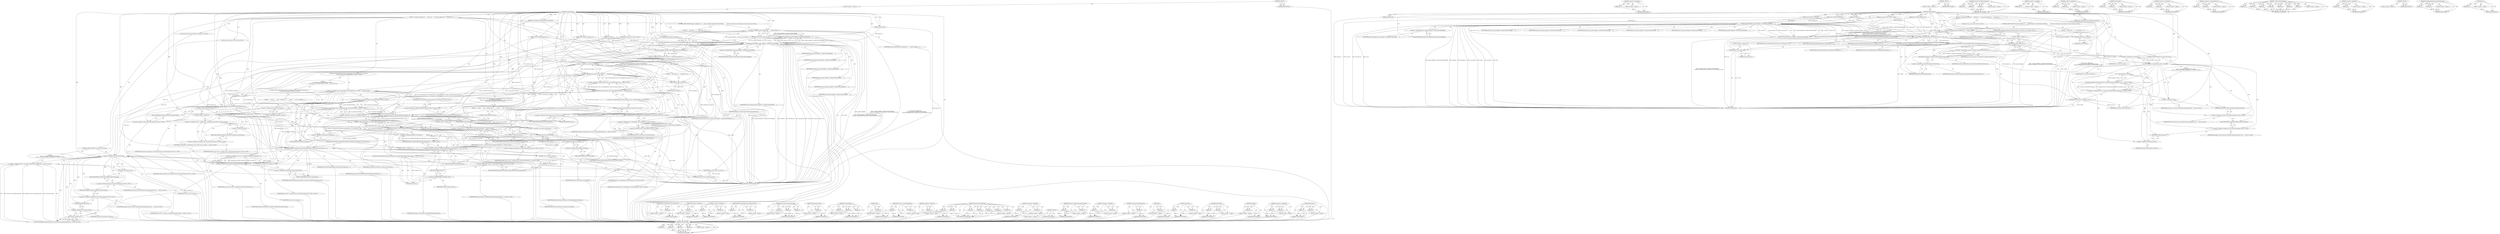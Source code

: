 digraph "spec" {
vulnerable_289 [label=<(METHOD,MatchesURL)>];
vulnerable_290 [label=<(PARAM,p1)>];
vulnerable_291 [label=<(PARAM,p2)>];
vulnerable_292 [label=<(BLOCK,&lt;empty&gt;,&lt;empty&gt;)>];
vulnerable_293 [label=<(METHOD_RETURN,ANY)>];
vulnerable_271 [label=<(METHOD,GetOrigin)>];
vulnerable_272 [label=<(PARAM,p1)>];
vulnerable_273 [label=<(BLOCK,&lt;empty&gt;,&lt;empty&gt;)>];
vulnerable_274 [label=<(METHOD_RETURN,ANY)>];
vulnerable_224 [label=<(METHOD,&lt;operator&gt;.assignment)>];
vulnerable_225 [label=<(PARAM,p1)>];
vulnerable_226 [label=<(PARAM,p2)>];
vulnerable_227 [label=<(BLOCK,&lt;empty&gt;,&lt;empty&gt;)>];
vulnerable_228 [label=<(METHOD_RETURN,ANY)>];
vulnerable_248 [label=<(METHOD,HasSwitch)>];
vulnerable_249 [label=<(PARAM,p1)>];
vulnerable_250 [label=<(PARAM,p2)>];
vulnerable_251 [label=<(BLOCK,&lt;empty&gt;,&lt;empty&gt;)>];
vulnerable_252 [label=<(METHOD_RETURN,ANY)>];
vulnerable_6 [label=<(METHOD,&lt;global&gt;)<SUB>1</SUB>>];
vulnerable_7 [label=<(BLOCK,&lt;empty&gt;,&lt;empty&gt;)<SUB>1</SUB>>];
vulnerable_8 [label=<(METHOD,CanRunOnPage)<SUB>1</SUB>>];
vulnerable_9 [label=<(PARAM,const Extension* extension)<SUB>1</SUB>>];
vulnerable_10 [label=<(PARAM,const GURL&amp; document_url)<SUB>2</SUB>>];
vulnerable_11 [label=<(PARAM,const GURL&amp; top_frame_url)<SUB>3</SUB>>];
vulnerable_12 [label=<(PARAM,int tab_id)<SUB>4</SUB>>];
vulnerable_13 [label=<(PARAM,int process_id)<SUB>5</SUB>>];
vulnerable_14 [label=<(PARAM,const URLPatternSet&amp; permitted_url_patterns)<SUB>6</SUB>>];
vulnerable_15 [label="<(PARAM,std::string* error)<SUB>7</SUB>>"];
vulnerable_16 [label=<(BLOCK,{
  if (g_policy_delegate &amp;&amp;
      !g_policy_de...,{
  if (g_policy_delegate &amp;&amp;
      !g_policy_de...)<SUB>7</SUB>>];
vulnerable_17 [label=<(CONTROL_STRUCTURE,IF,if (g_policy_delegate &amp;&amp;
      !g_policy_delegate-&gt;CanExecuteScriptOnPage(
          extension, document_url, top_frame_url, tab_id, process_id, error)))<SUB>8</SUB>>];
vulnerable_18 [label=<(&lt;operator&gt;.logicalAnd,g_policy_delegate &amp;&amp;
      !g_policy_delegate-&gt;...)<SUB>8</SUB>>];
vulnerable_19 [label=<(IDENTIFIER,g_policy_delegate,g_policy_delegate &amp;&amp;
      !g_policy_delegate-&gt;...)<SUB>8</SUB>>];
vulnerable_20 [label=<(&lt;operator&gt;.logicalNot,!g_policy_delegate-&gt;CanExecuteScriptOnPage(
   ...)<SUB>9</SUB>>];
vulnerable_21 [label=<(CanExecuteScriptOnPage,g_policy_delegate-&gt;CanExecuteScriptOnPage(
    ...)<SUB>9</SUB>>];
vulnerable_22 [label=<(&lt;operator&gt;.indirectFieldAccess,g_policy_delegate-&gt;CanExecuteScriptOnPage)<SUB>9</SUB>>];
vulnerable_23 [label=<(IDENTIFIER,g_policy_delegate,g_policy_delegate-&gt;CanExecuteScriptOnPage(
    ...)<SUB>9</SUB>>];
vulnerable_24 [label=<(FIELD_IDENTIFIER,CanExecuteScriptOnPage,CanExecuteScriptOnPage)<SUB>9</SUB>>];
vulnerable_25 [label=<(IDENTIFIER,extension,g_policy_delegate-&gt;CanExecuteScriptOnPage(
    ...)<SUB>10</SUB>>];
vulnerable_26 [label=<(IDENTIFIER,document_url,g_policy_delegate-&gt;CanExecuteScriptOnPage(
    ...)<SUB>10</SUB>>];
vulnerable_27 [label=<(IDENTIFIER,top_frame_url,g_policy_delegate-&gt;CanExecuteScriptOnPage(
    ...)<SUB>10</SUB>>];
vulnerable_28 [label=<(IDENTIFIER,tab_id,g_policy_delegate-&gt;CanExecuteScriptOnPage(
    ...)<SUB>10</SUB>>];
vulnerable_29 [label=<(IDENTIFIER,process_id,g_policy_delegate-&gt;CanExecuteScriptOnPage(
    ...)<SUB>10</SUB>>];
vulnerable_30 [label=<(IDENTIFIER,error,g_policy_delegate-&gt;CanExecuteScriptOnPage(
    ...)<SUB>10</SUB>>];
vulnerable_31 [label=<(BLOCK,{
     return false;
   },{
     return false;
   })<SUB>10</SUB>>];
vulnerable_32 [label=<(RETURN,return false;,return false;)<SUB>11</SUB>>];
vulnerable_33 [label=<(LITERAL,false,return false;)<SUB>11</SUB>>];
vulnerable_34 [label="<(LOCAL,bool can_execute_everywhere: bool)<SUB>14</SUB>>"];
vulnerable_35 [label=<(&lt;operator&gt;.assignment,can_execute_everywhere = CanExecuteScriptEveryw...)<SUB>14</SUB>>];
vulnerable_36 [label=<(IDENTIFIER,can_execute_everywhere,can_execute_everywhere = CanExecuteScriptEveryw...)<SUB>14</SUB>>];
vulnerable_37 [label=<(CanExecuteScriptEverywhere,CanExecuteScriptEverywhere(extension))<SUB>14</SUB>>];
vulnerable_38 [label=<(IDENTIFIER,extension,CanExecuteScriptEverywhere(extension))<SUB>14</SUB>>];
vulnerable_39 [label="<(CONTROL_STRUCTURE,IF,if (!can_execute_everywhere &amp;&amp;
      !ExtensionsClient::Get()-&gt;IsScriptableURL(document_url, error)))<SUB>15</SUB>>"];
vulnerable_40 [label=<(&lt;operator&gt;.logicalAnd,!can_execute_everywhere &amp;&amp;
      !ExtensionsCli...)<SUB>15</SUB>>];
vulnerable_41 [label=<(&lt;operator&gt;.logicalNot,!can_execute_everywhere)<SUB>15</SUB>>];
vulnerable_42 [label=<(IDENTIFIER,can_execute_everywhere,!can_execute_everywhere)<SUB>15</SUB>>];
vulnerable_43 [label="<(&lt;operator&gt;.logicalNot,!ExtensionsClient::Get()-&gt;IsScriptableURL(docum...)<SUB>16</SUB>>"];
vulnerable_44 [label="<(IsScriptableURL,ExtensionsClient::Get()-&gt;IsScriptableURL(docume...)<SUB>16</SUB>>"];
vulnerable_45 [label="<(&lt;operator&gt;.indirectFieldAccess,ExtensionsClient::Get()-&gt;IsScriptableURL)<SUB>16</SUB>>"];
vulnerable_46 [label="<(ExtensionsClient.Get,ExtensionsClient::Get())<SUB>16</SUB>>"];
vulnerable_47 [label="<(&lt;operator&gt;.fieldAccess,ExtensionsClient::Get)<SUB>16</SUB>>"];
vulnerable_48 [label="<(IDENTIFIER,ExtensionsClient,ExtensionsClient::Get())<SUB>16</SUB>>"];
vulnerable_49 [label=<(FIELD_IDENTIFIER,Get,Get)<SUB>16</SUB>>];
vulnerable_50 [label=<(FIELD_IDENTIFIER,IsScriptableURL,IsScriptableURL)<SUB>16</SUB>>];
vulnerable_51 [label="<(IDENTIFIER,document_url,ExtensionsClient::Get()-&gt;IsScriptableURL(docume...)<SUB>16</SUB>>"];
vulnerable_52 [label="<(IDENTIFIER,error,ExtensionsClient::Get()-&gt;IsScriptableURL(docume...)<SUB>16</SUB>>"];
vulnerable_53 [label=<(BLOCK,{
    return false;
  },{
    return false;
  })<SUB>16</SUB>>];
vulnerable_54 [label=<(RETURN,return false;,return false;)<SUB>17</SUB>>];
vulnerable_55 [label=<(LITERAL,false,return false;)<SUB>17</SUB>>];
vulnerable_56 [label="<(CONTROL_STRUCTURE,IF,if (!base::CommandLine::ForCurrentProcess()-&gt;HasSwitch(
          switches::kExtensionsOnChromeURLs)))<SUB>19</SUB>>"];
vulnerable_57 [label="<(&lt;operator&gt;.logicalNot,!base::CommandLine::ForCurrentProcess()-&gt;HasSwi...)<SUB>19</SUB>>"];
vulnerable_58 [label="<(HasSwitch,base::CommandLine::ForCurrentProcess()-&gt;HasSwit...)<SUB>19</SUB>>"];
vulnerable_59 [label="<(&lt;operator&gt;.indirectFieldAccess,base::CommandLine::ForCurrentProcess()-&gt;HasSwitch)<SUB>19</SUB>>"];
vulnerable_60 [label="<(base.CommandLine.ForCurrentProcess,base::CommandLine::ForCurrentProcess())<SUB>19</SUB>>"];
vulnerable_61 [label="<(&lt;operator&gt;.fieldAccess,base::CommandLine::ForCurrentProcess)<SUB>19</SUB>>"];
vulnerable_62 [label="<(&lt;operator&gt;.fieldAccess,base::CommandLine)<SUB>19</SUB>>"];
vulnerable_63 [label="<(IDENTIFIER,base,base::CommandLine::ForCurrentProcess())<SUB>19</SUB>>"];
vulnerable_64 [label="<(IDENTIFIER,CommandLine,base::CommandLine::ForCurrentProcess())<SUB>19</SUB>>"];
vulnerable_65 [label=<(FIELD_IDENTIFIER,ForCurrentProcess,ForCurrentProcess)<SUB>19</SUB>>];
vulnerable_66 [label=<(FIELD_IDENTIFIER,HasSwitch,HasSwitch)<SUB>19</SUB>>];
vulnerable_67 [label="<(&lt;operator&gt;.fieldAccess,switches::kExtensionsOnChromeURLs)<SUB>20</SUB>>"];
vulnerable_68 [label="<(IDENTIFIER,switches,base::CommandLine::ForCurrentProcess()-&gt;HasSwit...)<SUB>20</SUB>>"];
vulnerable_69 [label=<(FIELD_IDENTIFIER,kExtensionsOnChromeURLs,kExtensionsOnChromeURLs)<SUB>20</SUB>>];
vulnerable_70 [label="<(BLOCK,{
    if (document_url.SchemeIs(content::kChrom...,{
    if (document_url.SchemeIs(content::kChrom...)<SUB>20</SUB>>"];
vulnerable_71 [label="<(CONTROL_STRUCTURE,IF,if (document_url.SchemeIs(content::kChromeUIScheme) &amp;&amp;
        !can_execute_everywhere))<SUB>21</SUB>>"];
vulnerable_72 [label="<(&lt;operator&gt;.logicalAnd,document_url.SchemeIs(content::kChromeUIScheme)...)<SUB>21</SUB>>"];
vulnerable_73 [label="<(SchemeIs,document_url.SchemeIs(content::kChromeUIScheme))<SUB>21</SUB>>"];
vulnerable_74 [label=<(&lt;operator&gt;.fieldAccess,document_url.SchemeIs)<SUB>21</SUB>>];
vulnerable_75 [label="<(IDENTIFIER,document_url,document_url.SchemeIs(content::kChromeUIScheme))<SUB>21</SUB>>"];
vulnerable_76 [label=<(FIELD_IDENTIFIER,SchemeIs,SchemeIs)<SUB>21</SUB>>];
vulnerable_77 [label="<(&lt;operator&gt;.fieldAccess,content::kChromeUIScheme)<SUB>21</SUB>>"];
vulnerable_78 [label="<(IDENTIFIER,content,document_url.SchemeIs(content::kChromeUIScheme))<SUB>21</SUB>>"];
vulnerable_79 [label=<(FIELD_IDENTIFIER,kChromeUIScheme,kChromeUIScheme)<SUB>21</SUB>>];
vulnerable_80 [label=<(&lt;operator&gt;.logicalNot,!can_execute_everywhere)<SUB>22</SUB>>];
vulnerable_81 [label=<(IDENTIFIER,can_execute_everywhere,!can_execute_everywhere)<SUB>22</SUB>>];
vulnerable_82 [label=<(BLOCK,{
      if (error)
        *error = manifest_er...,{
      if (error)
        *error = manifest_er...)<SUB>22</SUB>>];
vulnerable_83 [label=<(CONTROL_STRUCTURE,IF,if (error))<SUB>23</SUB>>];
vulnerable_84 [label=<(IDENTIFIER,error,if (error))<SUB>23</SUB>>];
vulnerable_85 [label=<(BLOCK,&lt;empty&gt;,&lt;empty&gt;)<SUB>24</SUB>>];
vulnerable_86 [label="<(&lt;operator&gt;.assignment,*error = manifest_errors::kCannotAccessChromeUrl)<SUB>24</SUB>>"];
vulnerable_87 [label=<(&lt;operator&gt;.indirection,*error)<SUB>24</SUB>>];
vulnerable_88 [label="<(IDENTIFIER,error,*error = manifest_errors::kCannotAccessChromeUrl)<SUB>24</SUB>>"];
vulnerable_89 [label="<(&lt;operator&gt;.fieldAccess,manifest_errors::kCannotAccessChromeUrl)<SUB>24</SUB>>"];
vulnerable_90 [label="<(IDENTIFIER,manifest_errors,*error = manifest_errors::kCannotAccessChromeUrl)<SUB>24</SUB>>"];
vulnerable_91 [label=<(FIELD_IDENTIFIER,kCannotAccessChromeUrl,kCannotAccessChromeUrl)<SUB>24</SUB>>];
vulnerable_92 [label=<(RETURN,return false;,return false;)<SUB>25</SUB>>];
vulnerable_93 [label=<(LITERAL,false,return false;)<SUB>25</SUB>>];
vulnerable_94 [label="<(CONTROL_STRUCTURE,IF,if (top_frame_url.SchemeIs(kExtensionScheme) &amp;&amp;
      top_frame_url.GetOrigin() !=
          Extension::GetBaseURLFromExtensionId(extension-&gt;id()).GetOrigin() &amp;&amp;
      !can_execute_everywhere))<SUB>28</SUB>>"];
vulnerable_95 [label=<(&lt;operator&gt;.logicalAnd,top_frame_url.SchemeIs(kExtensionScheme) &amp;&amp;
   ...)<SUB>28</SUB>>];
vulnerable_96 [label=<(&lt;operator&gt;.logicalAnd,top_frame_url.SchemeIs(kExtensionScheme) &amp;&amp;
   ...)<SUB>28</SUB>>];
vulnerable_97 [label=<(SchemeIs,top_frame_url.SchemeIs(kExtensionScheme))<SUB>28</SUB>>];
vulnerable_98 [label=<(&lt;operator&gt;.fieldAccess,top_frame_url.SchemeIs)<SUB>28</SUB>>];
vulnerable_99 [label=<(IDENTIFIER,top_frame_url,top_frame_url.SchemeIs(kExtensionScheme))<SUB>28</SUB>>];
vulnerable_100 [label=<(FIELD_IDENTIFIER,SchemeIs,SchemeIs)<SUB>28</SUB>>];
vulnerable_101 [label=<(IDENTIFIER,kExtensionScheme,top_frame_url.SchemeIs(kExtensionScheme))<SUB>28</SUB>>];
vulnerable_102 [label=<(&lt;operator&gt;.notEquals,top_frame_url.GetOrigin() !=
          Extensio...)<SUB>29</SUB>>];
vulnerable_103 [label=<(GetOrigin,top_frame_url.GetOrigin())<SUB>29</SUB>>];
vulnerable_104 [label=<(&lt;operator&gt;.fieldAccess,top_frame_url.GetOrigin)<SUB>29</SUB>>];
vulnerable_105 [label=<(IDENTIFIER,top_frame_url,top_frame_url.GetOrigin())<SUB>29</SUB>>];
vulnerable_106 [label=<(FIELD_IDENTIFIER,GetOrigin,GetOrigin)<SUB>29</SUB>>];
vulnerable_107 [label="<(GetOrigin,Extension::GetBaseURLFromExtensionId(extension-...)<SUB>30</SUB>>"];
vulnerable_108 [label="<(&lt;operator&gt;.fieldAccess,Extension::GetBaseURLFromExtensionId(extension-...)<SUB>30</SUB>>"];
vulnerable_109 [label="<(Extension.GetBaseURLFromExtensionId,Extension::GetBaseURLFromExtensionId(extension-...)<SUB>30</SUB>>"];
vulnerable_110 [label="<(&lt;operator&gt;.fieldAccess,Extension::GetBaseURLFromExtensionId)<SUB>30</SUB>>"];
vulnerable_111 [label="<(IDENTIFIER,Extension,Extension::GetBaseURLFromExtensionId(extension-...)<SUB>30</SUB>>"];
vulnerable_112 [label=<(FIELD_IDENTIFIER,GetBaseURLFromExtensionId,GetBaseURLFromExtensionId)<SUB>30</SUB>>];
vulnerable_113 [label=<(id,extension-&gt;id())<SUB>30</SUB>>];
vulnerable_114 [label=<(&lt;operator&gt;.indirectFieldAccess,extension-&gt;id)<SUB>30</SUB>>];
vulnerable_115 [label=<(IDENTIFIER,extension,extension-&gt;id())<SUB>30</SUB>>];
vulnerable_116 [label=<(FIELD_IDENTIFIER,id,id)<SUB>30</SUB>>];
vulnerable_117 [label=<(FIELD_IDENTIFIER,GetOrigin,GetOrigin)<SUB>30</SUB>>];
vulnerable_118 [label=<(&lt;operator&gt;.logicalNot,!can_execute_everywhere)<SUB>31</SUB>>];
vulnerable_119 [label=<(IDENTIFIER,can_execute_everywhere,!can_execute_everywhere)<SUB>31</SUB>>];
vulnerable_120 [label=<(BLOCK,{
    if (error)
      *error = manifest_errors...,{
    if (error)
      *error = manifest_errors...)<SUB>31</SUB>>];
vulnerable_121 [label=<(CONTROL_STRUCTURE,IF,if (error))<SUB>32</SUB>>];
vulnerable_122 [label=<(IDENTIFIER,error,if (error))<SUB>32</SUB>>];
vulnerable_123 [label=<(BLOCK,&lt;empty&gt;,&lt;empty&gt;)<SUB>33</SUB>>];
vulnerable_124 [label="<(&lt;operator&gt;.assignment,*error = manifest_errors::kCannotAccessExtensio...)<SUB>33</SUB>>"];
vulnerable_125 [label=<(&lt;operator&gt;.indirection,*error)<SUB>33</SUB>>];
vulnerable_126 [label="<(IDENTIFIER,error,*error = manifest_errors::kCannotAccessExtensio...)<SUB>33</SUB>>"];
vulnerable_127 [label="<(&lt;operator&gt;.fieldAccess,manifest_errors::kCannotAccessExtensionUrl)<SUB>33</SUB>>"];
vulnerable_128 [label="<(IDENTIFIER,manifest_errors,*error = manifest_errors::kCannotAccessExtensio...)<SUB>33</SUB>>"];
vulnerable_129 [label=<(FIELD_IDENTIFIER,kCannotAccessExtensionUrl,kCannotAccessExtensionUrl)<SUB>33</SUB>>];
vulnerable_130 [label=<(RETURN,return false;,return false;)<SUB>34</SUB>>];
vulnerable_131 [label=<(LITERAL,false,return false;)<SUB>34</SUB>>];
vulnerable_132 [label=<(CONTROL_STRUCTURE,IF,if (HasTabSpecificPermissionToExecuteScript(tab_id, top_frame_url)))<SUB>37</SUB>>];
vulnerable_133 [label=<(HasTabSpecificPermissionToExecuteScript,HasTabSpecificPermissionToExecuteScript(tab_id,...)<SUB>37</SUB>>];
vulnerable_134 [label=<(IDENTIFIER,tab_id,HasTabSpecificPermissionToExecuteScript(tab_id,...)<SUB>37</SUB>>];
vulnerable_135 [label=<(IDENTIFIER,top_frame_url,HasTabSpecificPermissionToExecuteScript(tab_id,...)<SUB>37</SUB>>];
vulnerable_136 [label=<(BLOCK,&lt;empty&gt;,&lt;empty&gt;)<SUB>38</SUB>>];
vulnerable_137 [label=<(RETURN,return true;,return true;)<SUB>38</SUB>>];
vulnerable_138 [label=<(LITERAL,true,return true;)<SUB>38</SUB>>];
vulnerable_139 [label="<(LOCAL,bool can_access: bool)<SUB>40</SUB>>"];
vulnerable_140 [label=<(&lt;operator&gt;.assignment,can_access = permitted_url_patterns.MatchesURL(...)<SUB>40</SUB>>];
vulnerable_141 [label=<(IDENTIFIER,can_access,can_access = permitted_url_patterns.MatchesURL(...)<SUB>40</SUB>>];
vulnerable_142 [label=<(MatchesURL,permitted_url_patterns.MatchesURL(document_url))<SUB>40</SUB>>];
vulnerable_143 [label=<(&lt;operator&gt;.fieldAccess,permitted_url_patterns.MatchesURL)<SUB>40</SUB>>];
vulnerable_144 [label=<(IDENTIFIER,permitted_url_patterns,permitted_url_patterns.MatchesURL(document_url))<SUB>40</SUB>>];
vulnerable_145 [label=<(FIELD_IDENTIFIER,MatchesURL,MatchesURL)<SUB>40</SUB>>];
vulnerable_146 [label=<(IDENTIFIER,document_url,permitted_url_patterns.MatchesURL(document_url))<SUB>40</SUB>>];
vulnerable_147 [label=<(CONTROL_STRUCTURE,IF,if (!can_access &amp;&amp; error))<SUB>42</SUB>>];
vulnerable_148 [label=<(&lt;operator&gt;.logicalAnd,!can_access &amp;&amp; error)<SUB>42</SUB>>];
vulnerable_149 [label=<(&lt;operator&gt;.logicalNot,!can_access)<SUB>42</SUB>>];
vulnerable_150 [label=<(IDENTIFIER,can_access,!can_access)<SUB>42</SUB>>];
vulnerable_151 [label=<(IDENTIFIER,error,!can_access &amp;&amp; error)<SUB>42</SUB>>];
vulnerable_152 [label="<(BLOCK,{
    *error = ErrorUtils::FormatErrorMessage(m...,{
    *error = ErrorUtils::FormatErrorMessage(m...)<SUB>42</SUB>>"];
vulnerable_153 [label="<(&lt;operator&gt;.assignment,*error = ErrorUtils::FormatErrorMessage(manifes...)<SUB>43</SUB>>"];
vulnerable_154 [label=<(&lt;operator&gt;.indirection,*error)<SUB>43</SUB>>];
vulnerable_155 [label="<(IDENTIFIER,error,*error = ErrorUtils::FormatErrorMessage(manifes...)<SUB>43</SUB>>"];
vulnerable_156 [label="<(ErrorUtils.FormatErrorMessage,ErrorUtils::FormatErrorMessage(manifest_errors:...)<SUB>43</SUB>>"];
vulnerable_157 [label="<(&lt;operator&gt;.fieldAccess,ErrorUtils::FormatErrorMessage)<SUB>43</SUB>>"];
vulnerable_158 [label="<(IDENTIFIER,ErrorUtils,ErrorUtils::FormatErrorMessage(manifest_errors:...)<SUB>43</SUB>>"];
vulnerable_159 [label=<(FIELD_IDENTIFIER,FormatErrorMessage,FormatErrorMessage)<SUB>43</SUB>>];
vulnerable_160 [label="<(&lt;operator&gt;.fieldAccess,manifest_errors::kCannotAccessPage)<SUB>43</SUB>>"];
vulnerable_161 [label="<(IDENTIFIER,manifest_errors,ErrorUtils::FormatErrorMessage(manifest_errors:...)<SUB>43</SUB>>"];
vulnerable_162 [label=<(FIELD_IDENTIFIER,kCannotAccessPage,kCannotAccessPage)<SUB>43</SUB>>];
vulnerable_163 [label=<(spec,document_url.spec())<SUB>44</SUB>>];
vulnerable_164 [label=<(&lt;operator&gt;.fieldAccess,document_url.spec)<SUB>44</SUB>>];
vulnerable_165 [label=<(IDENTIFIER,document_url,document_url.spec())<SUB>44</SUB>>];
vulnerable_166 [label=<(FIELD_IDENTIFIER,spec,spec)<SUB>44</SUB>>];
vulnerable_167 [label=<(RETURN,return can_access;,return can_access;)<SUB>47</SUB>>];
vulnerable_168 [label=<(IDENTIFIER,can_access,return can_access;)<SUB>47</SUB>>];
vulnerable_169 [label=<(METHOD_RETURN,bool)<SUB>1</SUB>>];
vulnerable_171 [label=<(METHOD_RETURN,ANY)<SUB>1</SUB>>];
vulnerable_253 [label=<(METHOD,base.CommandLine.ForCurrentProcess)>];
vulnerable_254 [label=<(PARAM,p1)>];
vulnerable_255 [label=<(BLOCK,&lt;empty&gt;,&lt;empty&gt;)>];
vulnerable_256 [label=<(METHOD_RETURN,ANY)>];
vulnerable_205 [label=<(METHOD,&lt;operator&gt;.logicalNot)>];
vulnerable_206 [label=<(PARAM,p1)>];
vulnerable_207 [label=<(BLOCK,&lt;empty&gt;,&lt;empty&gt;)>];
vulnerable_208 [label=<(METHOD_RETURN,ANY)>];
vulnerable_243 [label=<(METHOD,&lt;operator&gt;.fieldAccess)>];
vulnerable_244 [label=<(PARAM,p1)>];
vulnerable_245 [label=<(PARAM,p2)>];
vulnerable_246 [label=<(BLOCK,&lt;empty&gt;,&lt;empty&gt;)>];
vulnerable_247 [label=<(METHOD_RETURN,ANY)>];
vulnerable_284 [label=<(METHOD,HasTabSpecificPermissionToExecuteScript)>];
vulnerable_285 [label=<(PARAM,p1)>];
vulnerable_286 [label=<(PARAM,p2)>];
vulnerable_287 [label=<(BLOCK,&lt;empty&gt;,&lt;empty&gt;)>];
vulnerable_288 [label=<(METHOD_RETURN,ANY)>];
vulnerable_294 [label=<(METHOD,ErrorUtils.FormatErrorMessage)>];
vulnerable_295 [label=<(PARAM,p1)>];
vulnerable_296 [label=<(PARAM,p2)>];
vulnerable_297 [label=<(PARAM,p3)>];
vulnerable_298 [label=<(BLOCK,&lt;empty&gt;,&lt;empty&gt;)>];
vulnerable_299 [label=<(METHOD_RETURN,ANY)>];
vulnerable_239 [label=<(METHOD,ExtensionsClient.Get)>];
vulnerable_240 [label=<(PARAM,p1)>];
vulnerable_241 [label=<(BLOCK,&lt;empty&gt;,&lt;empty&gt;)>];
vulnerable_242 [label=<(METHOD_RETURN,ANY)>];
vulnerable_233 [label=<(METHOD,IsScriptableURL)>];
vulnerable_234 [label=<(PARAM,p1)>];
vulnerable_235 [label=<(PARAM,p2)>];
vulnerable_236 [label=<(PARAM,p3)>];
vulnerable_237 [label=<(BLOCK,&lt;empty&gt;,&lt;empty&gt;)>];
vulnerable_238 [label=<(METHOD_RETURN,ANY)>];
vulnerable_300 [label=<(METHOD,spec)>];
vulnerable_301 [label=<(PARAM,p1)>];
vulnerable_302 [label=<(BLOCK,&lt;empty&gt;,&lt;empty&gt;)>];
vulnerable_303 [label=<(METHOD_RETURN,ANY)>];
vulnerable_219 [label=<(METHOD,&lt;operator&gt;.indirectFieldAccess)>];
vulnerable_220 [label=<(PARAM,p1)>];
vulnerable_221 [label=<(PARAM,p2)>];
vulnerable_222 [label=<(BLOCK,&lt;empty&gt;,&lt;empty&gt;)>];
vulnerable_223 [label=<(METHOD_RETURN,ANY)>];
vulnerable_262 [label=<(METHOD,&lt;operator&gt;.indirection)>];
vulnerable_263 [label=<(PARAM,p1)>];
vulnerable_264 [label=<(BLOCK,&lt;empty&gt;,&lt;empty&gt;)>];
vulnerable_265 [label=<(METHOD_RETURN,ANY)>];
vulnerable_209 [label=<(METHOD,CanExecuteScriptOnPage)>];
vulnerable_210 [label=<(PARAM,p1)>];
vulnerable_211 [label=<(PARAM,p2)>];
vulnerable_212 [label=<(PARAM,p3)>];
vulnerable_213 [label=<(PARAM,p4)>];
vulnerable_214 [label=<(PARAM,p5)>];
vulnerable_215 [label=<(PARAM,p6)>];
vulnerable_216 [label=<(PARAM,p7)>];
vulnerable_217 [label=<(BLOCK,&lt;empty&gt;,&lt;empty&gt;)>];
vulnerable_218 [label=<(METHOD_RETURN,ANY)>];
vulnerable_200 [label=<(METHOD,&lt;operator&gt;.logicalAnd)>];
vulnerable_201 [label=<(PARAM,p1)>];
vulnerable_202 [label=<(PARAM,p2)>];
vulnerable_203 [label=<(BLOCK,&lt;empty&gt;,&lt;empty&gt;)>];
vulnerable_204 [label=<(METHOD_RETURN,ANY)>];
vulnerable_194 [label=<(METHOD,&lt;global&gt;)<SUB>1</SUB>>];
vulnerable_195 [label=<(BLOCK,&lt;empty&gt;,&lt;empty&gt;)>];
vulnerable_196 [label=<(METHOD_RETURN,ANY)>];
vulnerable_275 [label=<(METHOD,Extension.GetBaseURLFromExtensionId)>];
vulnerable_276 [label=<(PARAM,p1)>];
vulnerable_277 [label=<(PARAM,p2)>];
vulnerable_278 [label=<(BLOCK,&lt;empty&gt;,&lt;empty&gt;)>];
vulnerable_279 [label=<(METHOD_RETURN,ANY)>];
vulnerable_266 [label=<(METHOD,&lt;operator&gt;.notEquals)>];
vulnerable_267 [label=<(PARAM,p1)>];
vulnerable_268 [label=<(PARAM,p2)>];
vulnerable_269 [label=<(BLOCK,&lt;empty&gt;,&lt;empty&gt;)>];
vulnerable_270 [label=<(METHOD_RETURN,ANY)>];
vulnerable_229 [label=<(METHOD,CanExecuteScriptEverywhere)>];
vulnerable_230 [label=<(PARAM,p1)>];
vulnerable_231 [label=<(BLOCK,&lt;empty&gt;,&lt;empty&gt;)>];
vulnerable_232 [label=<(METHOD_RETURN,ANY)>];
vulnerable_280 [label=<(METHOD,id)>];
vulnerable_281 [label=<(PARAM,p1)>];
vulnerable_282 [label=<(BLOCK,&lt;empty&gt;,&lt;empty&gt;)>];
vulnerable_283 [label=<(METHOD_RETURN,ANY)>];
vulnerable_257 [label=<(METHOD,SchemeIs)>];
vulnerable_258 [label=<(PARAM,p1)>];
vulnerable_259 [label=<(PARAM,p2)>];
vulnerable_260 [label=<(BLOCK,&lt;empty&gt;,&lt;empty&gt;)>];
vulnerable_261 [label=<(METHOD_RETURN,ANY)>];
fixed_133 [label=<(METHOD,IsRestrictedUrl)>];
fixed_134 [label=<(PARAM,p1)>];
fixed_135 [label=<(PARAM,p2)>];
fixed_136 [label=<(PARAM,p3)>];
fixed_137 [label=<(PARAM,p4)>];
fixed_138 [label=<(BLOCK,&lt;empty&gt;,&lt;empty&gt;)>];
fixed_139 [label=<(METHOD_RETURN,ANY)>];
fixed_160 [label=<(METHOD,&lt;operator&gt;.indirection)>];
fixed_161 [label=<(PARAM,p1)>];
fixed_162 [label=<(BLOCK,&lt;empty&gt;,&lt;empty&gt;)>];
fixed_163 [label=<(METHOD_RETURN,ANY)>];
fixed_6 [label=<(METHOD,&lt;global&gt;)<SUB>1</SUB>>];
fixed_7 [label=<(BLOCK,&lt;empty&gt;,&lt;empty&gt;)<SUB>1</SUB>>];
fixed_8 [label=<(METHOD,CanRunOnPage)<SUB>1</SUB>>];
fixed_9 [label=<(PARAM,const Extension* extension)<SUB>1</SUB>>];
fixed_10 [label=<(PARAM,const GURL&amp; document_url)<SUB>2</SUB>>];
fixed_11 [label=<(PARAM,const GURL&amp; top_frame_url)<SUB>3</SUB>>];
fixed_12 [label=<(PARAM,int tab_id)<SUB>4</SUB>>];
fixed_13 [label=<(PARAM,int process_id)<SUB>5</SUB>>];
fixed_14 [label=<(PARAM,const URLPatternSet&amp; permitted_url_patterns)<SUB>6</SUB>>];
fixed_15 [label="<(PARAM,std::string* error)<SUB>7</SUB>>"];
fixed_16 [label=<(BLOCK,{
  if (g_policy_delegate &amp;&amp;
      !g_policy_de...,{
  if (g_policy_delegate &amp;&amp;
      !g_policy_de...)<SUB>7</SUB>>];
fixed_17 [label=<(CONTROL_STRUCTURE,IF,if (g_policy_delegate &amp;&amp;
      !g_policy_delegate-&gt;CanExecuteScriptOnPage(
          extension, document_url, top_frame_url, tab_id, process_id, error)))<SUB>8</SUB>>];
fixed_18 [label=<(&lt;operator&gt;.logicalAnd,g_policy_delegate &amp;&amp;
      !g_policy_delegate-&gt;...)<SUB>8</SUB>>];
fixed_19 [label=<(IDENTIFIER,g_policy_delegate,g_policy_delegate &amp;&amp;
      !g_policy_delegate-&gt;...)<SUB>8</SUB>>];
fixed_20 [label=<(&lt;operator&gt;.logicalNot,!g_policy_delegate-&gt;CanExecuteScriptOnPage(
   ...)<SUB>9</SUB>>];
fixed_21 [label=<(CanExecuteScriptOnPage,g_policy_delegate-&gt;CanExecuteScriptOnPage(
    ...)<SUB>9</SUB>>];
fixed_22 [label=<(&lt;operator&gt;.indirectFieldAccess,g_policy_delegate-&gt;CanExecuteScriptOnPage)<SUB>9</SUB>>];
fixed_23 [label=<(IDENTIFIER,g_policy_delegate,g_policy_delegate-&gt;CanExecuteScriptOnPage(
    ...)<SUB>9</SUB>>];
fixed_24 [label=<(FIELD_IDENTIFIER,CanExecuteScriptOnPage,CanExecuteScriptOnPage)<SUB>9</SUB>>];
fixed_25 [label=<(IDENTIFIER,extension,g_policy_delegate-&gt;CanExecuteScriptOnPage(
    ...)<SUB>10</SUB>>];
fixed_26 [label=<(IDENTIFIER,document_url,g_policy_delegate-&gt;CanExecuteScriptOnPage(
    ...)<SUB>10</SUB>>];
fixed_27 [label=<(IDENTIFIER,top_frame_url,g_policy_delegate-&gt;CanExecuteScriptOnPage(
    ...)<SUB>10</SUB>>];
fixed_28 [label=<(IDENTIFIER,tab_id,g_policy_delegate-&gt;CanExecuteScriptOnPage(
    ...)<SUB>10</SUB>>];
fixed_29 [label=<(IDENTIFIER,process_id,g_policy_delegate-&gt;CanExecuteScriptOnPage(
    ...)<SUB>10</SUB>>];
fixed_30 [label=<(IDENTIFIER,error,g_policy_delegate-&gt;CanExecuteScriptOnPage(
    ...)<SUB>10</SUB>>];
fixed_31 [label=<(BLOCK,{
     return false;
   },{
     return false;
   })<SUB>10</SUB>>];
fixed_32 [label=<(RETURN,return false;,return false;)<SUB>11</SUB>>];
fixed_33 [label=<(LITERAL,false,return false;)<SUB>11</SUB>>];
fixed_34 [label=<(CONTROL_STRUCTURE,IF,if (IsRestrictedUrl(document_url, top_frame_url, extension, error)))<SUB>14</SUB>>];
fixed_35 [label=<(IsRestrictedUrl,IsRestrictedUrl(document_url, top_frame_url, ex...)<SUB>14</SUB>>];
fixed_36 [label=<(IDENTIFIER,document_url,IsRestrictedUrl(document_url, top_frame_url, ex...)<SUB>14</SUB>>];
fixed_37 [label=<(IDENTIFIER,top_frame_url,IsRestrictedUrl(document_url, top_frame_url, ex...)<SUB>14</SUB>>];
fixed_38 [label=<(IDENTIFIER,extension,IsRestrictedUrl(document_url, top_frame_url, ex...)<SUB>14</SUB>>];
fixed_39 [label=<(IDENTIFIER,error,IsRestrictedUrl(document_url, top_frame_url, ex...)<SUB>14</SUB>>];
fixed_40 [label=<(BLOCK,&lt;empty&gt;,&lt;empty&gt;)<SUB>15</SUB>>];
fixed_41 [label=<(RETURN,return false;,return false;)<SUB>15</SUB>>];
fixed_42 [label=<(LITERAL,false,return false;)<SUB>15</SUB>>];
fixed_43 [label=<(CONTROL_STRUCTURE,IF,if (HasTabSpecificPermissionToExecuteScript(tab_id, top_frame_url)))<SUB>17</SUB>>];
fixed_44 [label=<(HasTabSpecificPermissionToExecuteScript,HasTabSpecificPermissionToExecuteScript(tab_id,...)<SUB>17</SUB>>];
fixed_45 [label=<(IDENTIFIER,tab_id,HasTabSpecificPermissionToExecuteScript(tab_id,...)<SUB>17</SUB>>];
fixed_46 [label=<(IDENTIFIER,top_frame_url,HasTabSpecificPermissionToExecuteScript(tab_id,...)<SUB>17</SUB>>];
fixed_47 [label=<(BLOCK,&lt;empty&gt;,&lt;empty&gt;)<SUB>18</SUB>>];
fixed_48 [label=<(RETURN,return true;,return true;)<SUB>18</SUB>>];
fixed_49 [label=<(LITERAL,true,return true;)<SUB>18</SUB>>];
fixed_50 [label="<(LOCAL,bool can_access: bool)<SUB>20</SUB>>"];
fixed_51 [label=<(&lt;operator&gt;.assignment,can_access = permitted_url_patterns.MatchesURL(...)<SUB>20</SUB>>];
fixed_52 [label=<(IDENTIFIER,can_access,can_access = permitted_url_patterns.MatchesURL(...)<SUB>20</SUB>>];
fixed_53 [label=<(MatchesURL,permitted_url_patterns.MatchesURL(document_url))<SUB>20</SUB>>];
fixed_54 [label=<(&lt;operator&gt;.fieldAccess,permitted_url_patterns.MatchesURL)<SUB>20</SUB>>];
fixed_55 [label=<(IDENTIFIER,permitted_url_patterns,permitted_url_patterns.MatchesURL(document_url))<SUB>20</SUB>>];
fixed_56 [label=<(FIELD_IDENTIFIER,MatchesURL,MatchesURL)<SUB>20</SUB>>];
fixed_57 [label=<(IDENTIFIER,document_url,permitted_url_patterns.MatchesURL(document_url))<SUB>20</SUB>>];
fixed_58 [label=<(CONTROL_STRUCTURE,IF,if (!can_access &amp;&amp; error))<SUB>22</SUB>>];
fixed_59 [label=<(&lt;operator&gt;.logicalAnd,!can_access &amp;&amp; error)<SUB>22</SUB>>];
fixed_60 [label=<(&lt;operator&gt;.logicalNot,!can_access)<SUB>22</SUB>>];
fixed_61 [label=<(IDENTIFIER,can_access,!can_access)<SUB>22</SUB>>];
fixed_62 [label=<(IDENTIFIER,error,!can_access &amp;&amp; error)<SUB>22</SUB>>];
fixed_63 [label="<(BLOCK,{
    *error = ErrorUtils::FormatErrorMessage(m...,{
    *error = ErrorUtils::FormatErrorMessage(m...)<SUB>22</SUB>>"];
fixed_64 [label="<(&lt;operator&gt;.assignment,*error = ErrorUtils::FormatErrorMessage(manifes...)<SUB>23</SUB>>"];
fixed_65 [label=<(&lt;operator&gt;.indirection,*error)<SUB>23</SUB>>];
fixed_66 [label="<(IDENTIFIER,error,*error = ErrorUtils::FormatErrorMessage(manifes...)<SUB>23</SUB>>"];
fixed_67 [label="<(ErrorUtils.FormatErrorMessage,ErrorUtils::FormatErrorMessage(manifest_errors:...)<SUB>23</SUB>>"];
fixed_68 [label="<(&lt;operator&gt;.fieldAccess,ErrorUtils::FormatErrorMessage)<SUB>23</SUB>>"];
fixed_69 [label="<(IDENTIFIER,ErrorUtils,ErrorUtils::FormatErrorMessage(manifest_errors:...)<SUB>23</SUB>>"];
fixed_70 [label=<(FIELD_IDENTIFIER,FormatErrorMessage,FormatErrorMessage)<SUB>23</SUB>>];
fixed_71 [label="<(&lt;operator&gt;.fieldAccess,manifest_errors::kCannotAccessPage)<SUB>23</SUB>>"];
fixed_72 [label="<(IDENTIFIER,manifest_errors,ErrorUtils::FormatErrorMessage(manifest_errors:...)<SUB>23</SUB>>"];
fixed_73 [label=<(FIELD_IDENTIFIER,kCannotAccessPage,kCannotAccessPage)<SUB>23</SUB>>];
fixed_74 [label=<(spec,document_url.spec())<SUB>24</SUB>>];
fixed_75 [label=<(&lt;operator&gt;.fieldAccess,document_url.spec)<SUB>24</SUB>>];
fixed_76 [label=<(IDENTIFIER,document_url,document_url.spec())<SUB>24</SUB>>];
fixed_77 [label=<(FIELD_IDENTIFIER,spec,spec)<SUB>24</SUB>>];
fixed_78 [label=<(RETURN,return can_access;,return can_access;)<SUB>27</SUB>>];
fixed_79 [label=<(IDENTIFIER,can_access,return can_access;)<SUB>27</SUB>>];
fixed_80 [label=<(METHOD_RETURN,bool)<SUB>1</SUB>>];
fixed_82 [label=<(METHOD_RETURN,ANY)<SUB>1</SUB>>];
fixed_164 [label=<(METHOD,ErrorUtils.FormatErrorMessage)>];
fixed_165 [label=<(PARAM,p1)>];
fixed_166 [label=<(PARAM,p2)>];
fixed_167 [label=<(PARAM,p3)>];
fixed_168 [label=<(BLOCK,&lt;empty&gt;,&lt;empty&gt;)>];
fixed_169 [label=<(METHOD_RETURN,ANY)>];
fixed_114 [label=<(METHOD,&lt;operator&gt;.logicalNot)>];
fixed_115 [label=<(PARAM,p1)>];
fixed_116 [label=<(BLOCK,&lt;empty&gt;,&lt;empty&gt;)>];
fixed_117 [label=<(METHOD_RETURN,ANY)>];
fixed_155 [label=<(METHOD,&lt;operator&gt;.fieldAccess)>];
fixed_156 [label=<(PARAM,p1)>];
fixed_157 [label=<(PARAM,p2)>];
fixed_158 [label=<(BLOCK,&lt;empty&gt;,&lt;empty&gt;)>];
fixed_159 [label=<(METHOD_RETURN,ANY)>];
fixed_150 [label=<(METHOD,MatchesURL)>];
fixed_151 [label=<(PARAM,p1)>];
fixed_152 [label=<(PARAM,p2)>];
fixed_153 [label=<(BLOCK,&lt;empty&gt;,&lt;empty&gt;)>];
fixed_154 [label=<(METHOD_RETURN,ANY)>];
fixed_145 [label=<(METHOD,&lt;operator&gt;.assignment)>];
fixed_146 [label=<(PARAM,p1)>];
fixed_147 [label=<(PARAM,p2)>];
fixed_148 [label=<(BLOCK,&lt;empty&gt;,&lt;empty&gt;)>];
fixed_149 [label=<(METHOD_RETURN,ANY)>];
fixed_128 [label=<(METHOD,&lt;operator&gt;.indirectFieldAccess)>];
fixed_129 [label=<(PARAM,p1)>];
fixed_130 [label=<(PARAM,p2)>];
fixed_131 [label=<(BLOCK,&lt;empty&gt;,&lt;empty&gt;)>];
fixed_132 [label=<(METHOD_RETURN,ANY)>];
fixed_118 [label=<(METHOD,CanExecuteScriptOnPage)>];
fixed_119 [label=<(PARAM,p1)>];
fixed_120 [label=<(PARAM,p2)>];
fixed_121 [label=<(PARAM,p3)>];
fixed_122 [label=<(PARAM,p4)>];
fixed_123 [label=<(PARAM,p5)>];
fixed_124 [label=<(PARAM,p6)>];
fixed_125 [label=<(PARAM,p7)>];
fixed_126 [label=<(BLOCK,&lt;empty&gt;,&lt;empty&gt;)>];
fixed_127 [label=<(METHOD_RETURN,ANY)>];
fixed_109 [label=<(METHOD,&lt;operator&gt;.logicalAnd)>];
fixed_110 [label=<(PARAM,p1)>];
fixed_111 [label=<(PARAM,p2)>];
fixed_112 [label=<(BLOCK,&lt;empty&gt;,&lt;empty&gt;)>];
fixed_113 [label=<(METHOD_RETURN,ANY)>];
fixed_103 [label=<(METHOD,&lt;global&gt;)<SUB>1</SUB>>];
fixed_104 [label=<(BLOCK,&lt;empty&gt;,&lt;empty&gt;)>];
fixed_105 [label=<(METHOD_RETURN,ANY)>];
fixed_140 [label=<(METHOD,HasTabSpecificPermissionToExecuteScript)>];
fixed_141 [label=<(PARAM,p1)>];
fixed_142 [label=<(PARAM,p2)>];
fixed_143 [label=<(BLOCK,&lt;empty&gt;,&lt;empty&gt;)>];
fixed_144 [label=<(METHOD_RETURN,ANY)>];
fixed_170 [label=<(METHOD,spec)>];
fixed_171 [label=<(PARAM,p1)>];
fixed_172 [label=<(BLOCK,&lt;empty&gt;,&lt;empty&gt;)>];
fixed_173 [label=<(METHOD_RETURN,ANY)>];
vulnerable_289 -> vulnerable_290  [key=0, label="AST: "];
vulnerable_289 -> vulnerable_290  [key=1, label="DDG: "];
vulnerable_289 -> vulnerable_292  [key=0, label="AST: "];
vulnerable_289 -> vulnerable_291  [key=0, label="AST: "];
vulnerable_289 -> vulnerable_291  [key=1, label="DDG: "];
vulnerable_289 -> vulnerable_293  [key=0, label="AST: "];
vulnerable_289 -> vulnerable_293  [key=1, label="CFG: "];
vulnerable_290 -> vulnerable_293  [key=0, label="DDG: p1"];
vulnerable_291 -> vulnerable_293  [key=0, label="DDG: p2"];
vulnerable_292 -> fixed_133  [key=0];
vulnerable_293 -> fixed_133  [key=0];
vulnerable_271 -> vulnerable_272  [key=0, label="AST: "];
vulnerable_271 -> vulnerable_272  [key=1, label="DDG: "];
vulnerable_271 -> vulnerable_273  [key=0, label="AST: "];
vulnerable_271 -> vulnerable_274  [key=0, label="AST: "];
vulnerable_271 -> vulnerable_274  [key=1, label="CFG: "];
vulnerable_272 -> vulnerable_274  [key=0, label="DDG: p1"];
vulnerable_273 -> fixed_133  [key=0];
vulnerable_274 -> fixed_133  [key=0];
vulnerable_224 -> vulnerable_225  [key=0, label="AST: "];
vulnerable_224 -> vulnerable_225  [key=1, label="DDG: "];
vulnerable_224 -> vulnerable_227  [key=0, label="AST: "];
vulnerable_224 -> vulnerable_226  [key=0, label="AST: "];
vulnerable_224 -> vulnerable_226  [key=1, label="DDG: "];
vulnerable_224 -> vulnerable_228  [key=0, label="AST: "];
vulnerable_224 -> vulnerable_228  [key=1, label="CFG: "];
vulnerable_225 -> vulnerable_228  [key=0, label="DDG: p1"];
vulnerable_226 -> vulnerable_228  [key=0, label="DDG: p2"];
vulnerable_227 -> fixed_133  [key=0];
vulnerable_228 -> fixed_133  [key=0];
vulnerable_248 -> vulnerable_249  [key=0, label="AST: "];
vulnerable_248 -> vulnerable_249  [key=1, label="DDG: "];
vulnerable_248 -> vulnerable_251  [key=0, label="AST: "];
vulnerable_248 -> vulnerable_250  [key=0, label="AST: "];
vulnerable_248 -> vulnerable_250  [key=1, label="DDG: "];
vulnerable_248 -> vulnerable_252  [key=0, label="AST: "];
vulnerable_248 -> vulnerable_252  [key=1, label="CFG: "];
vulnerable_249 -> vulnerable_252  [key=0, label="DDG: p1"];
vulnerable_250 -> vulnerable_252  [key=0, label="DDG: p2"];
vulnerable_251 -> fixed_133  [key=0];
vulnerable_252 -> fixed_133  [key=0];
vulnerable_6 -> vulnerable_7  [key=0, label="AST: "];
vulnerable_6 -> vulnerable_171  [key=0, label="AST: "];
vulnerable_6 -> vulnerable_171  [key=1, label="CFG: "];
vulnerable_7 -> vulnerable_8  [key=0, label="AST: "];
vulnerable_8 -> vulnerable_9  [key=0, label="AST: "];
vulnerable_8 -> vulnerable_9  [key=1, label="DDG: "];
vulnerable_8 -> vulnerable_10  [key=0, label="AST: "];
vulnerable_8 -> vulnerable_10  [key=1, label="DDG: "];
vulnerable_8 -> vulnerable_11  [key=0, label="AST: "];
vulnerable_8 -> vulnerable_11  [key=1, label="DDG: "];
vulnerable_8 -> vulnerable_12  [key=0, label="AST: "];
vulnerable_8 -> vulnerable_12  [key=1, label="DDG: "];
vulnerable_8 -> vulnerable_13  [key=0, label="AST: "];
vulnerable_8 -> vulnerable_13  [key=1, label="DDG: "];
vulnerable_8 -> vulnerable_14  [key=0, label="AST: "];
vulnerable_8 -> vulnerable_14  [key=1, label="DDG: "];
vulnerable_8 -> vulnerable_15  [key=0, label="AST: "];
vulnerable_8 -> vulnerable_15  [key=1, label="DDG: "];
vulnerable_8 -> vulnerable_16  [key=0, label="AST: "];
vulnerable_8 -> vulnerable_169  [key=0, label="AST: "];
vulnerable_8 -> vulnerable_18  [key=0, label="CFG: "];
vulnerable_8 -> vulnerable_18  [key=1, label="DDG: "];
vulnerable_8 -> vulnerable_24  [key=0, label="CFG: "];
vulnerable_8 -> vulnerable_168  [key=0, label="DDG: "];
vulnerable_8 -> vulnerable_32  [key=0, label="DDG: "];
vulnerable_8 -> vulnerable_37  [key=0, label="DDG: "];
vulnerable_8 -> vulnerable_54  [key=0, label="DDG: "];
vulnerable_8 -> vulnerable_130  [key=0, label="DDG: "];
vulnerable_8 -> vulnerable_133  [key=0, label="DDG: "];
vulnerable_8 -> vulnerable_137  [key=0, label="DDG: "];
vulnerable_8 -> vulnerable_142  [key=0, label="DDG: "];
vulnerable_8 -> vulnerable_148  [key=0, label="DDG: "];
vulnerable_8 -> vulnerable_33  [key=0, label="DDG: "];
vulnerable_8 -> vulnerable_41  [key=0, label="DDG: "];
vulnerable_8 -> vulnerable_55  [key=0, label="DDG: "];
vulnerable_8 -> vulnerable_118  [key=0, label="DDG: "];
vulnerable_8 -> vulnerable_122  [key=0, label="DDG: "];
vulnerable_8 -> vulnerable_131  [key=0, label="DDG: "];
vulnerable_8 -> vulnerable_138  [key=0, label="DDG: "];
vulnerable_8 -> vulnerable_149  [key=0, label="DDG: "];
vulnerable_8 -> vulnerable_21  [key=0, label="DDG: "];
vulnerable_8 -> vulnerable_44  [key=0, label="DDG: "];
vulnerable_8 -> vulnerable_92  [key=0, label="DDG: "];
vulnerable_8 -> vulnerable_97  [key=0, label="DDG: "];
vulnerable_8 -> vulnerable_80  [key=0, label="DDG: "];
vulnerable_8 -> vulnerable_84  [key=0, label="DDG: "];
vulnerable_8 -> vulnerable_93  [key=0, label="DDG: "];
vulnerable_9 -> vulnerable_169  [key=0, label="DDG: extension"];
vulnerable_9 -> vulnerable_37  [key=0, label="DDG: extension"];
vulnerable_9 -> vulnerable_21  [key=0, label="DDG: extension"];
vulnerable_10 -> vulnerable_169  [key=0, label="DDG: document_url"];
vulnerable_10 -> vulnerable_142  [key=0, label="DDG: document_url"];
vulnerable_10 -> vulnerable_21  [key=0, label="DDG: document_url"];
vulnerable_10 -> vulnerable_44  [key=0, label="DDG: document_url"];
vulnerable_10 -> vulnerable_73  [key=0, label="DDG: document_url"];
vulnerable_11 -> vulnerable_169  [key=0, label="DDG: top_frame_url"];
vulnerable_11 -> vulnerable_133  [key=0, label="DDG: top_frame_url"];
vulnerable_11 -> vulnerable_21  [key=0, label="DDG: top_frame_url"];
vulnerable_11 -> vulnerable_97  [key=0, label="DDG: top_frame_url"];
vulnerable_11 -> vulnerable_103  [key=0, label="DDG: top_frame_url"];
vulnerable_12 -> vulnerable_169  [key=0, label="DDG: tab_id"];
vulnerable_12 -> vulnerable_133  [key=0, label="DDG: tab_id"];
vulnerable_12 -> vulnerable_21  [key=0, label="DDG: tab_id"];
vulnerable_13 -> vulnerable_169  [key=0, label="DDG: process_id"];
vulnerable_13 -> vulnerable_21  [key=0, label="DDG: process_id"];
vulnerable_14 -> vulnerable_169  [key=0, label="DDG: permitted_url_patterns"];
vulnerable_14 -> vulnerable_142  [key=0, label="DDG: permitted_url_patterns"];
vulnerable_15 -> vulnerable_169  [key=0, label="DDG: error"];
vulnerable_15 -> vulnerable_148  [key=0, label="DDG: error"];
vulnerable_15 -> vulnerable_21  [key=0, label="DDG: error"];
vulnerable_15 -> vulnerable_44  [key=0, label="DDG: error"];
vulnerable_16 -> vulnerable_17  [key=0, label="AST: "];
vulnerable_16 -> vulnerable_34  [key=0, label="AST: "];
vulnerable_16 -> vulnerable_35  [key=0, label="AST: "];
vulnerable_16 -> vulnerable_39  [key=0, label="AST: "];
vulnerable_16 -> vulnerable_56  [key=0, label="AST: "];
vulnerable_16 -> vulnerable_94  [key=0, label="AST: "];
vulnerable_16 -> vulnerable_132  [key=0, label="AST: "];
vulnerable_16 -> vulnerable_139  [key=0, label="AST: "];
vulnerable_16 -> vulnerable_140  [key=0, label="AST: "];
vulnerable_16 -> vulnerable_147  [key=0, label="AST: "];
vulnerable_16 -> vulnerable_167  [key=0, label="AST: "];
vulnerable_17 -> vulnerable_18  [key=0, label="AST: "];
vulnerable_17 -> vulnerable_31  [key=0, label="AST: "];
vulnerable_18 -> vulnerable_19  [key=0, label="AST: "];
vulnerable_18 -> vulnerable_20  [key=0, label="AST: "];
vulnerable_18 -> vulnerable_32  [key=0, label="CFG: "];
vulnerable_18 -> vulnerable_32  [key=1, label="CDG: "];
vulnerable_18 -> vulnerable_37  [key=0, label="CFG: "];
vulnerable_18 -> vulnerable_37  [key=1, label="CDG: "];
vulnerable_18 -> vulnerable_169  [key=0, label="DDG: g_policy_delegate"];
vulnerable_18 -> vulnerable_169  [key=1, label="DDG: !g_policy_delegate-&gt;CanExecuteScriptOnPage(
          extension, document_url, top_frame_url, tab_id, process_id, error)"];
vulnerable_18 -> vulnerable_169  [key=2, label="DDG: g_policy_delegate &amp;&amp;
      !g_policy_delegate-&gt;CanExecuteScriptOnPage(
          extension, document_url, top_frame_url, tab_id, process_id, error)"];
vulnerable_18 -> vulnerable_40  [key=0, label="CDG: "];
vulnerable_18 -> vulnerable_35  [key=0, label="CDG: "];
vulnerable_18 -> vulnerable_41  [key=0, label="CDG: "];
vulnerable_19 -> fixed_133  [key=0];
vulnerable_20 -> vulnerable_21  [key=0, label="AST: "];
vulnerable_20 -> vulnerable_18  [key=0, label="CFG: "];
vulnerable_20 -> vulnerable_18  [key=1, label="DDG: g_policy_delegate-&gt;CanExecuteScriptOnPage(
          extension, document_url, top_frame_url, tab_id, process_id, error)"];
vulnerable_20 -> vulnerable_169  [key=0, label="DDG: g_policy_delegate-&gt;CanExecuteScriptOnPage(
          extension, document_url, top_frame_url, tab_id, process_id, error)"];
vulnerable_21 -> vulnerable_22  [key=0, label="AST: "];
vulnerable_21 -> vulnerable_25  [key=0, label="AST: "];
vulnerable_21 -> vulnerable_26  [key=0, label="AST: "];
vulnerable_21 -> vulnerable_27  [key=0, label="AST: "];
vulnerable_21 -> vulnerable_28  [key=0, label="AST: "];
vulnerable_21 -> vulnerable_29  [key=0, label="AST: "];
vulnerable_21 -> vulnerable_30  [key=0, label="AST: "];
vulnerable_21 -> vulnerable_20  [key=0, label="CFG: "];
vulnerable_21 -> vulnerable_20  [key=1, label="DDG: g_policy_delegate-&gt;CanExecuteScriptOnPage"];
vulnerable_21 -> vulnerable_20  [key=2, label="DDG: top_frame_url"];
vulnerable_21 -> vulnerable_20  [key=3, label="DDG: document_url"];
vulnerable_21 -> vulnerable_20  [key=4, label="DDG: extension"];
vulnerable_21 -> vulnerable_20  [key=5, label="DDG: tab_id"];
vulnerable_21 -> vulnerable_20  [key=6, label="DDG: process_id"];
vulnerable_21 -> vulnerable_20  [key=7, label="DDG: error"];
vulnerable_21 -> vulnerable_169  [key=0, label="DDG: g_policy_delegate-&gt;CanExecuteScriptOnPage"];
vulnerable_21 -> vulnerable_169  [key=1, label="DDG: extension"];
vulnerable_21 -> vulnerable_169  [key=2, label="DDG: document_url"];
vulnerable_21 -> vulnerable_169  [key=3, label="DDG: top_frame_url"];
vulnerable_21 -> vulnerable_169  [key=4, label="DDG: tab_id"];
vulnerable_21 -> vulnerable_169  [key=5, label="DDG: process_id"];
vulnerable_21 -> vulnerable_169  [key=6, label="DDG: error"];
vulnerable_21 -> vulnerable_18  [key=0, label="DDG: g_policy_delegate-&gt;CanExecuteScriptOnPage"];
vulnerable_21 -> vulnerable_37  [key=0, label="DDG: extension"];
vulnerable_21 -> vulnerable_133  [key=0, label="DDG: tab_id"];
vulnerable_21 -> vulnerable_133  [key=1, label="DDG: top_frame_url"];
vulnerable_21 -> vulnerable_142  [key=0, label="DDG: document_url"];
vulnerable_21 -> vulnerable_148  [key=0, label="DDG: error"];
vulnerable_21 -> vulnerable_44  [key=0, label="DDG: document_url"];
vulnerable_21 -> vulnerable_44  [key=1, label="DDG: error"];
vulnerable_21 -> vulnerable_97  [key=0, label="DDG: top_frame_url"];
vulnerable_21 -> vulnerable_73  [key=0, label="DDG: document_url"];
vulnerable_21 -> vulnerable_103  [key=0, label="DDG: top_frame_url"];
vulnerable_22 -> vulnerable_23  [key=0, label="AST: "];
vulnerable_22 -> vulnerable_24  [key=0, label="AST: "];
vulnerable_22 -> vulnerable_21  [key=0, label="CFG: "];
vulnerable_23 -> fixed_133  [key=0];
vulnerable_24 -> vulnerable_22  [key=0, label="CFG: "];
vulnerable_25 -> fixed_133  [key=0];
vulnerable_26 -> fixed_133  [key=0];
vulnerable_27 -> fixed_133  [key=0];
vulnerable_28 -> fixed_133  [key=0];
vulnerable_29 -> fixed_133  [key=0];
vulnerable_30 -> fixed_133  [key=0];
vulnerable_31 -> vulnerable_32  [key=0, label="AST: "];
vulnerable_32 -> vulnerable_33  [key=0, label="AST: "];
vulnerable_32 -> vulnerable_169  [key=0, label="CFG: "];
vulnerable_32 -> vulnerable_169  [key=1, label="DDG: &lt;RET&gt;"];
vulnerable_33 -> vulnerable_32  [key=0, label="DDG: false"];
vulnerable_34 -> fixed_133  [key=0];
vulnerable_35 -> vulnerable_36  [key=0, label="AST: "];
vulnerable_35 -> vulnerable_37  [key=0, label="AST: "];
vulnerable_35 -> vulnerable_41  [key=0, label="CFG: "];
vulnerable_35 -> vulnerable_41  [key=1, label="DDG: can_execute_everywhere"];
vulnerable_36 -> fixed_133  [key=0];
vulnerable_37 -> vulnerable_38  [key=0, label="AST: "];
vulnerable_37 -> vulnerable_35  [key=0, label="CFG: "];
vulnerable_37 -> vulnerable_35  [key=1, label="DDG: extension"];
vulnerable_37 -> vulnerable_113  [key=0, label="DDG: extension"];
vulnerable_38 -> fixed_133  [key=0];
vulnerable_39 -> vulnerable_40  [key=0, label="AST: "];
vulnerable_39 -> vulnerable_53  [key=0, label="AST: "];
vulnerable_40 -> vulnerable_41  [key=0, label="AST: "];
vulnerable_40 -> vulnerable_43  [key=0, label="AST: "];
vulnerable_40 -> vulnerable_54  [key=0, label="CFG: "];
vulnerable_40 -> vulnerable_54  [key=1, label="CDG: "];
vulnerable_40 -> vulnerable_62  [key=0, label="CFG: "];
vulnerable_40 -> vulnerable_62  [key=1, label="CDG: "];
vulnerable_40 -> vulnerable_95  [key=0, label="DDG: !can_execute_everywhere"];
vulnerable_40 -> vulnerable_72  [key=0, label="DDG: !can_execute_everywhere"];
vulnerable_40 -> vulnerable_60  [key=0, label="CDG: "];
vulnerable_40 -> vulnerable_57  [key=0, label="CDG: "];
vulnerable_40 -> vulnerable_69  [key=0, label="CDG: "];
vulnerable_40 -> vulnerable_67  [key=0, label="CDG: "];
vulnerable_40 -> vulnerable_59  [key=0, label="CDG: "];
vulnerable_40 -> vulnerable_58  [key=0, label="CDG: "];
vulnerable_40 -> vulnerable_61  [key=0, label="CDG: "];
vulnerable_40 -> vulnerable_66  [key=0, label="CDG: "];
vulnerable_40 -> vulnerable_65  [key=0, label="CDG: "];
vulnerable_41 -> vulnerable_42  [key=0, label="AST: "];
vulnerable_41 -> vulnerable_40  [key=0, label="CFG: "];
vulnerable_41 -> vulnerable_40  [key=1, label="DDG: can_execute_everywhere"];
vulnerable_41 -> vulnerable_49  [key=0, label="CFG: "];
vulnerable_41 -> vulnerable_49  [key=1, label="CDG: "];
vulnerable_41 -> vulnerable_118  [key=0, label="DDG: can_execute_everywhere"];
vulnerable_41 -> vulnerable_80  [key=0, label="DDG: can_execute_everywhere"];
vulnerable_41 -> vulnerable_50  [key=0, label="CDG: "];
vulnerable_41 -> vulnerable_44  [key=0, label="CDG: "];
vulnerable_41 -> vulnerable_43  [key=0, label="CDG: "];
vulnerable_41 -> vulnerable_47  [key=0, label="CDG: "];
vulnerable_41 -> vulnerable_46  [key=0, label="CDG: "];
vulnerable_41 -> vulnerable_45  [key=0, label="CDG: "];
vulnerable_42 -> fixed_133  [key=0];
vulnerable_43 -> vulnerable_44  [key=0, label="AST: "];
vulnerable_43 -> vulnerable_40  [key=0, label="CFG: "];
vulnerable_43 -> vulnerable_40  [key=1, label="DDG: ExtensionsClient::Get()-&gt;IsScriptableURL(document_url, error)"];
vulnerable_44 -> vulnerable_45  [key=0, label="AST: "];
vulnerable_44 -> vulnerable_51  [key=0, label="AST: "];
vulnerable_44 -> vulnerable_52  [key=0, label="AST: "];
vulnerable_44 -> vulnerable_43  [key=0, label="CFG: "];
vulnerable_44 -> vulnerable_43  [key=1, label="DDG: ExtensionsClient::Get()-&gt;IsScriptableURL"];
vulnerable_44 -> vulnerable_43  [key=2, label="DDG: document_url"];
vulnerable_44 -> vulnerable_43  [key=3, label="DDG: error"];
vulnerable_44 -> vulnerable_142  [key=0, label="DDG: document_url"];
vulnerable_44 -> vulnerable_148  [key=0, label="DDG: error"];
vulnerable_44 -> vulnerable_73  [key=0, label="DDG: document_url"];
vulnerable_45 -> vulnerable_46  [key=0, label="AST: "];
vulnerable_45 -> vulnerable_50  [key=0, label="AST: "];
vulnerable_45 -> vulnerable_44  [key=0, label="CFG: "];
vulnerable_46 -> vulnerable_47  [key=0, label="AST: "];
vulnerable_46 -> vulnerable_50  [key=0, label="CFG: "];
vulnerable_47 -> vulnerable_48  [key=0, label="AST: "];
vulnerable_47 -> vulnerable_49  [key=0, label="AST: "];
vulnerable_47 -> vulnerable_46  [key=0, label="CFG: "];
vulnerable_48 -> fixed_133  [key=0];
vulnerable_49 -> vulnerable_47  [key=0, label="CFG: "];
vulnerable_50 -> vulnerable_45  [key=0, label="CFG: "];
vulnerable_51 -> fixed_133  [key=0];
vulnerable_52 -> fixed_133  [key=0];
vulnerable_53 -> vulnerable_54  [key=0, label="AST: "];
vulnerable_54 -> vulnerable_55  [key=0, label="AST: "];
vulnerable_54 -> vulnerable_169  [key=0, label="CFG: "];
vulnerable_54 -> vulnerable_169  [key=1, label="DDG: &lt;RET&gt;"];
vulnerable_55 -> vulnerable_54  [key=0, label="DDG: false"];
vulnerable_56 -> vulnerable_57  [key=0, label="AST: "];
vulnerable_56 -> vulnerable_70  [key=0, label="AST: "];
vulnerable_57 -> vulnerable_58  [key=0, label="AST: "];
vulnerable_57 -> vulnerable_76  [key=0, label="CFG: "];
vulnerable_57 -> vulnerable_76  [key=1, label="CDG: "];
vulnerable_57 -> vulnerable_100  [key=0, label="CFG: "];
vulnerable_57 -> vulnerable_100  [key=1, label="CDG: "];
vulnerable_57 -> vulnerable_73  [key=0, label="CDG: "];
vulnerable_57 -> vulnerable_96  [key=0, label="CDG: "];
vulnerable_57 -> vulnerable_77  [key=0, label="CDG: "];
vulnerable_57 -> vulnerable_98  [key=0, label="CDG: "];
vulnerable_57 -> vulnerable_74  [key=0, label="CDG: "];
vulnerable_57 -> vulnerable_95  [key=0, label="CDG: "];
vulnerable_57 -> vulnerable_97  [key=0, label="CDG: "];
vulnerable_57 -> vulnerable_79  [key=0, label="CDG: "];
vulnerable_57 -> vulnerable_72  [key=0, label="CDG: "];
vulnerable_58 -> vulnerable_59  [key=0, label="AST: "];
vulnerable_58 -> vulnerable_67  [key=0, label="AST: "];
vulnerable_58 -> vulnerable_57  [key=0, label="CFG: "];
vulnerable_58 -> vulnerable_57  [key=1, label="DDG: base::CommandLine::ForCurrentProcess()-&gt;HasSwitch"];
vulnerable_58 -> vulnerable_57  [key=2, label="DDG: switches::kExtensionsOnChromeURLs"];
vulnerable_59 -> vulnerable_60  [key=0, label="AST: "];
vulnerable_59 -> vulnerable_66  [key=0, label="AST: "];
vulnerable_59 -> vulnerable_69  [key=0, label="CFG: "];
vulnerable_60 -> vulnerable_61  [key=0, label="AST: "];
vulnerable_60 -> vulnerable_66  [key=0, label="CFG: "];
vulnerable_61 -> vulnerable_62  [key=0, label="AST: "];
vulnerable_61 -> vulnerable_65  [key=0, label="AST: "];
vulnerable_61 -> vulnerable_60  [key=0, label="CFG: "];
vulnerable_62 -> vulnerable_63  [key=0, label="AST: "];
vulnerable_62 -> vulnerable_64  [key=0, label="AST: "];
vulnerable_62 -> vulnerable_65  [key=0, label="CFG: "];
vulnerable_63 -> fixed_133  [key=0];
vulnerable_64 -> fixed_133  [key=0];
vulnerable_65 -> vulnerable_61  [key=0, label="CFG: "];
vulnerable_66 -> vulnerable_59  [key=0, label="CFG: "];
vulnerable_67 -> vulnerable_68  [key=0, label="AST: "];
vulnerable_67 -> vulnerable_69  [key=0, label="AST: "];
vulnerable_67 -> vulnerable_58  [key=0, label="CFG: "];
vulnerable_68 -> fixed_133  [key=0];
vulnerable_69 -> vulnerable_67  [key=0, label="CFG: "];
vulnerable_70 -> vulnerable_71  [key=0, label="AST: "];
vulnerable_71 -> vulnerable_72  [key=0, label="AST: "];
vulnerable_71 -> vulnerable_82  [key=0, label="AST: "];
vulnerable_72 -> vulnerable_73  [key=0, label="AST: "];
vulnerable_72 -> vulnerable_80  [key=0, label="AST: "];
vulnerable_72 -> vulnerable_84  [key=0, label="CFG: "];
vulnerable_72 -> vulnerable_84  [key=1, label="CDG: "];
vulnerable_72 -> vulnerable_100  [key=0, label="CFG: "];
vulnerable_72 -> vulnerable_100  [key=1, label="CDG: "];
vulnerable_72 -> vulnerable_95  [key=0, label="DDG: !can_execute_everywhere"];
vulnerable_72 -> vulnerable_95  [key=1, label="CDG: "];
vulnerable_72 -> vulnerable_96  [key=0, label="CDG: "];
vulnerable_72 -> vulnerable_98  [key=0, label="CDG: "];
vulnerable_72 -> vulnerable_92  [key=0, label="CDG: "];
vulnerable_72 -> vulnerable_97  [key=0, label="CDG: "];
vulnerable_73 -> vulnerable_74  [key=0, label="AST: "];
vulnerable_73 -> vulnerable_77  [key=0, label="AST: "];
vulnerable_73 -> vulnerable_72  [key=0, label="CFG: "];
vulnerable_73 -> vulnerable_72  [key=1, label="DDG: document_url.SchemeIs"];
vulnerable_73 -> vulnerable_72  [key=2, label="DDG: content::kChromeUIScheme"];
vulnerable_73 -> vulnerable_80  [key=0, label="CFG: "];
vulnerable_73 -> vulnerable_80  [key=1, label="CDG: "];
vulnerable_73 -> vulnerable_142  [key=0, label="DDG: document_url.SchemeIs"];
vulnerable_74 -> vulnerable_75  [key=0, label="AST: "];
vulnerable_74 -> vulnerable_76  [key=0, label="AST: "];
vulnerable_74 -> vulnerable_79  [key=0, label="CFG: "];
vulnerable_75 -> fixed_133  [key=0];
vulnerable_76 -> vulnerable_74  [key=0, label="CFG: "];
vulnerable_77 -> vulnerable_78  [key=0, label="AST: "];
vulnerable_77 -> vulnerable_79  [key=0, label="AST: "];
vulnerable_77 -> vulnerable_73  [key=0, label="CFG: "];
vulnerable_78 -> fixed_133  [key=0];
vulnerable_79 -> vulnerable_77  [key=0, label="CFG: "];
vulnerable_80 -> vulnerable_81  [key=0, label="AST: "];
vulnerable_80 -> vulnerable_72  [key=0, label="CFG: "];
vulnerable_80 -> vulnerable_72  [key=1, label="DDG: can_execute_everywhere"];
vulnerable_80 -> vulnerable_118  [key=0, label="DDG: can_execute_everywhere"];
vulnerable_81 -> fixed_133  [key=0];
vulnerable_82 -> vulnerable_83  [key=0, label="AST: "];
vulnerable_82 -> vulnerable_92  [key=0, label="AST: "];
vulnerable_83 -> vulnerable_84  [key=0, label="AST: "];
vulnerable_83 -> vulnerable_85  [key=0, label="AST: "];
vulnerable_84 -> vulnerable_87  [key=0, label="CFG: "];
vulnerable_84 -> vulnerable_87  [key=1, label="CDG: "];
vulnerable_84 -> vulnerable_92  [key=0, label="CFG: "];
vulnerable_84 -> vulnerable_91  [key=0, label="CDG: "];
vulnerable_84 -> vulnerable_86  [key=0, label="CDG: "];
vulnerable_84 -> vulnerable_89  [key=0, label="CDG: "];
vulnerable_85 -> vulnerable_86  [key=0, label="AST: "];
vulnerable_86 -> vulnerable_87  [key=0, label="AST: "];
vulnerable_86 -> vulnerable_89  [key=0, label="AST: "];
vulnerable_86 -> vulnerable_92  [key=0, label="CFG: "];
vulnerable_87 -> vulnerable_88  [key=0, label="AST: "];
vulnerable_87 -> vulnerable_91  [key=0, label="CFG: "];
vulnerable_88 -> fixed_133  [key=0];
vulnerable_89 -> vulnerable_90  [key=0, label="AST: "];
vulnerable_89 -> vulnerable_91  [key=0, label="AST: "];
vulnerable_89 -> vulnerable_86  [key=0, label="CFG: "];
vulnerable_90 -> fixed_133  [key=0];
vulnerable_91 -> vulnerable_89  [key=0, label="CFG: "];
vulnerable_92 -> vulnerable_93  [key=0, label="AST: "];
vulnerable_92 -> vulnerable_169  [key=0, label="CFG: "];
vulnerable_92 -> vulnerable_169  [key=1, label="DDG: &lt;RET&gt;"];
vulnerable_93 -> vulnerable_92  [key=0, label="DDG: false"];
vulnerable_94 -> vulnerable_95  [key=0, label="AST: "];
vulnerable_94 -> vulnerable_120  [key=0, label="AST: "];
vulnerable_95 -> vulnerable_96  [key=0, label="AST: "];
vulnerable_95 -> vulnerable_118  [key=0, label="AST: "];
vulnerable_95 -> vulnerable_122  [key=0, label="CFG: "];
vulnerable_95 -> vulnerable_122  [key=1, label="CDG: "];
vulnerable_95 -> vulnerable_133  [key=0, label="CFG: "];
vulnerable_95 -> vulnerable_133  [key=1, label="CDG: "];
vulnerable_95 -> vulnerable_130  [key=0, label="CDG: "];
vulnerable_96 -> vulnerable_97  [key=0, label="AST: "];
vulnerable_96 -> vulnerable_102  [key=0, label="AST: "];
vulnerable_96 -> vulnerable_95  [key=0, label="CFG: "];
vulnerable_96 -> vulnerable_95  [key=1, label="DDG: top_frame_url.SchemeIs(kExtensionScheme)"];
vulnerable_96 -> vulnerable_95  [key=2, label="DDG: top_frame_url.GetOrigin() !=
          Extension::GetBaseURLFromExtensionId(extension-&gt;id()).GetOrigin()"];
vulnerable_96 -> vulnerable_118  [key=0, label="CFG: "];
vulnerable_96 -> vulnerable_118  [key=1, label="CDG: "];
vulnerable_97 -> vulnerable_98  [key=0, label="AST: "];
vulnerable_97 -> vulnerable_101  [key=0, label="AST: "];
vulnerable_97 -> vulnerable_96  [key=0, label="CFG: "];
vulnerable_97 -> vulnerable_96  [key=1, label="DDG: top_frame_url.SchemeIs"];
vulnerable_97 -> vulnerable_96  [key=2, label="DDG: kExtensionScheme"];
vulnerable_97 -> vulnerable_106  [key=0, label="CFG: "];
vulnerable_97 -> vulnerable_106  [key=1, label="CDG: "];
vulnerable_97 -> vulnerable_169  [key=0, label="DDG: kExtensionScheme"];
vulnerable_97 -> vulnerable_133  [key=0, label="DDG: top_frame_url.SchemeIs"];
vulnerable_97 -> vulnerable_107  [key=0, label="CDG: "];
vulnerable_97 -> vulnerable_113  [key=0, label="CDG: "];
vulnerable_97 -> vulnerable_102  [key=0, label="CDG: "];
vulnerable_97 -> vulnerable_114  [key=0, label="CDG: "];
vulnerable_97 -> vulnerable_103  [key=0, label="CDG: "];
vulnerable_97 -> vulnerable_104  [key=0, label="CDG: "];
vulnerable_97 -> vulnerable_112  [key=0, label="CDG: "];
vulnerable_97 -> vulnerable_108  [key=0, label="CDG: "];
vulnerable_97 -> vulnerable_116  [key=0, label="CDG: "];
vulnerable_97 -> vulnerable_110  [key=0, label="CDG: "];
vulnerable_97 -> vulnerable_117  [key=0, label="CDG: "];
vulnerable_97 -> vulnerable_109  [key=0, label="CDG: "];
vulnerable_98 -> vulnerable_99  [key=0, label="AST: "];
vulnerable_98 -> vulnerable_100  [key=0, label="AST: "];
vulnerable_98 -> vulnerable_97  [key=0, label="CFG: "];
vulnerable_99 -> fixed_133  [key=0];
vulnerable_100 -> vulnerable_98  [key=0, label="CFG: "];
vulnerable_101 -> fixed_133  [key=0];
vulnerable_102 -> vulnerable_103  [key=0, label="AST: "];
vulnerable_102 -> vulnerable_107  [key=0, label="AST: "];
vulnerable_102 -> vulnerable_96  [key=0, label="CFG: "];
vulnerable_102 -> vulnerable_96  [key=1, label="DDG: top_frame_url.GetOrigin()"];
vulnerable_102 -> vulnerable_96  [key=2, label="DDG: Extension::GetBaseURLFromExtensionId(extension-&gt;id()).GetOrigin()"];
vulnerable_103 -> vulnerable_104  [key=0, label="AST: "];
vulnerable_103 -> vulnerable_112  [key=0, label="CFG: "];
vulnerable_103 -> vulnerable_133  [key=0, label="DDG: top_frame_url.GetOrigin"];
vulnerable_103 -> vulnerable_102  [key=0, label="DDG: top_frame_url.GetOrigin"];
vulnerable_104 -> vulnerable_105  [key=0, label="AST: "];
vulnerable_104 -> vulnerable_106  [key=0, label="AST: "];
vulnerable_104 -> vulnerable_103  [key=0, label="CFG: "];
vulnerable_105 -> fixed_133  [key=0];
vulnerable_106 -> vulnerable_104  [key=0, label="CFG: "];
vulnerable_107 -> vulnerable_108  [key=0, label="AST: "];
vulnerable_107 -> vulnerable_102  [key=0, label="CFG: "];
vulnerable_107 -> vulnerable_102  [key=1, label="DDG: Extension::GetBaseURLFromExtensionId(extension-&gt;id()).GetOrigin"];
vulnerable_108 -> vulnerable_109  [key=0, label="AST: "];
vulnerable_108 -> vulnerable_117  [key=0, label="AST: "];
vulnerable_108 -> vulnerable_107  [key=0, label="CFG: "];
vulnerable_109 -> vulnerable_110  [key=0, label="AST: "];
vulnerable_109 -> vulnerable_113  [key=0, label="AST: "];
vulnerable_109 -> vulnerable_117  [key=0, label="CFG: "];
vulnerable_110 -> vulnerable_111  [key=0, label="AST: "];
vulnerable_110 -> vulnerable_112  [key=0, label="AST: "];
vulnerable_110 -> vulnerable_116  [key=0, label="CFG: "];
vulnerable_111 -> fixed_133  [key=0];
vulnerable_112 -> vulnerable_110  [key=0, label="CFG: "];
vulnerable_113 -> vulnerable_114  [key=0, label="AST: "];
vulnerable_113 -> vulnerable_109  [key=0, label="CFG: "];
vulnerable_113 -> vulnerable_109  [key=1, label="DDG: extension-&gt;id"];
vulnerable_114 -> vulnerable_115  [key=0, label="AST: "];
vulnerable_114 -> vulnerable_116  [key=0, label="AST: "];
vulnerable_114 -> vulnerable_113  [key=0, label="CFG: "];
vulnerable_115 -> fixed_133  [key=0];
vulnerable_116 -> vulnerable_114  [key=0, label="CFG: "];
vulnerable_117 -> vulnerable_108  [key=0, label="CFG: "];
vulnerable_118 -> vulnerable_119  [key=0, label="AST: "];
vulnerable_118 -> vulnerable_95  [key=0, label="CFG: "];
vulnerable_118 -> vulnerable_95  [key=1, label="DDG: can_execute_everywhere"];
vulnerable_119 -> fixed_133  [key=0];
vulnerable_120 -> vulnerable_121  [key=0, label="AST: "];
vulnerable_120 -> vulnerable_130  [key=0, label="AST: "];
vulnerable_121 -> vulnerable_122  [key=0, label="AST: "];
vulnerable_121 -> vulnerable_123  [key=0, label="AST: "];
vulnerable_122 -> vulnerable_125  [key=0, label="CFG: "];
vulnerable_122 -> vulnerable_125  [key=1, label="CDG: "];
vulnerable_122 -> vulnerable_130  [key=0, label="CFG: "];
vulnerable_122 -> vulnerable_129  [key=0, label="CDG: "];
vulnerable_122 -> vulnerable_127  [key=0, label="CDG: "];
vulnerable_122 -> vulnerable_124  [key=0, label="CDG: "];
vulnerable_123 -> vulnerable_124  [key=0, label="AST: "];
vulnerable_124 -> vulnerable_125  [key=0, label="AST: "];
vulnerable_124 -> vulnerable_127  [key=0, label="AST: "];
vulnerable_124 -> vulnerable_130  [key=0, label="CFG: "];
vulnerable_125 -> vulnerable_126  [key=0, label="AST: "];
vulnerable_125 -> vulnerable_129  [key=0, label="CFG: "];
vulnerable_126 -> fixed_133  [key=0];
vulnerable_127 -> vulnerable_128  [key=0, label="AST: "];
vulnerable_127 -> vulnerable_129  [key=0, label="AST: "];
vulnerable_127 -> vulnerable_124  [key=0, label="CFG: "];
vulnerable_128 -> fixed_133  [key=0];
vulnerable_129 -> vulnerable_127  [key=0, label="CFG: "];
vulnerable_130 -> vulnerable_131  [key=0, label="AST: "];
vulnerable_130 -> vulnerable_169  [key=0, label="CFG: "];
vulnerable_130 -> vulnerable_169  [key=1, label="DDG: &lt;RET&gt;"];
vulnerable_131 -> vulnerable_130  [key=0, label="DDG: false"];
vulnerable_132 -> vulnerable_133  [key=0, label="AST: "];
vulnerable_132 -> vulnerable_136  [key=0, label="AST: "];
vulnerable_133 -> vulnerable_134  [key=0, label="AST: "];
vulnerable_133 -> vulnerable_135  [key=0, label="AST: "];
vulnerable_133 -> vulnerable_137  [key=0, label="CFG: "];
vulnerable_133 -> vulnerable_137  [key=1, label="CDG: "];
vulnerable_133 -> vulnerable_145  [key=0, label="CFG: "];
vulnerable_133 -> vulnerable_145  [key=1, label="CDG: "];
vulnerable_133 -> vulnerable_167  [key=0, label="CDG: "];
vulnerable_133 -> vulnerable_149  [key=0, label="CDG: "];
vulnerable_133 -> vulnerable_148  [key=0, label="CDG: "];
vulnerable_133 -> vulnerable_142  [key=0, label="CDG: "];
vulnerable_133 -> vulnerable_140  [key=0, label="CDG: "];
vulnerable_133 -> vulnerable_143  [key=0, label="CDG: "];
vulnerable_134 -> fixed_133  [key=0];
vulnerable_135 -> fixed_133  [key=0];
vulnerable_136 -> vulnerable_137  [key=0, label="AST: "];
vulnerable_137 -> vulnerable_138  [key=0, label="AST: "];
vulnerable_137 -> vulnerable_169  [key=0, label="CFG: "];
vulnerable_137 -> vulnerable_169  [key=1, label="DDG: &lt;RET&gt;"];
vulnerable_138 -> vulnerable_137  [key=0, label="DDG: true"];
vulnerable_139 -> fixed_133  [key=0];
vulnerable_140 -> vulnerable_141  [key=0, label="AST: "];
vulnerable_140 -> vulnerable_142  [key=0, label="AST: "];
vulnerable_140 -> vulnerable_149  [key=0, label="CFG: "];
vulnerable_140 -> vulnerable_149  [key=1, label="DDG: can_access"];
vulnerable_141 -> fixed_133  [key=0];
vulnerable_142 -> vulnerable_143  [key=0, label="AST: "];
vulnerable_142 -> vulnerable_146  [key=0, label="AST: "];
vulnerable_142 -> vulnerable_140  [key=0, label="CFG: "];
vulnerable_142 -> vulnerable_140  [key=1, label="DDG: permitted_url_patterns.MatchesURL"];
vulnerable_142 -> vulnerable_140  [key=2, label="DDG: document_url"];
vulnerable_142 -> vulnerable_163  [key=0, label="DDG: document_url"];
vulnerable_143 -> vulnerable_144  [key=0, label="AST: "];
vulnerable_143 -> vulnerable_145  [key=0, label="AST: "];
vulnerable_143 -> vulnerable_142  [key=0, label="CFG: "];
vulnerable_144 -> fixed_133  [key=0];
vulnerable_145 -> vulnerable_143  [key=0, label="CFG: "];
vulnerable_146 -> fixed_133  [key=0];
vulnerable_147 -> vulnerable_148  [key=0, label="AST: "];
vulnerable_147 -> vulnerable_152  [key=0, label="AST: "];
vulnerable_148 -> vulnerable_149  [key=0, label="AST: "];
vulnerable_148 -> vulnerable_151  [key=0, label="AST: "];
vulnerable_148 -> vulnerable_154  [key=0, label="CFG: "];
vulnerable_148 -> vulnerable_154  [key=1, label="CDG: "];
vulnerable_148 -> vulnerable_167  [key=0, label="CFG: "];
vulnerable_148 -> vulnerable_163  [key=0, label="CDG: "];
vulnerable_148 -> vulnerable_162  [key=0, label="CDG: "];
vulnerable_148 -> vulnerable_153  [key=0, label="CDG: "];
vulnerable_148 -> vulnerable_164  [key=0, label="CDG: "];
vulnerable_148 -> vulnerable_160  [key=0, label="CDG: "];
vulnerable_148 -> vulnerable_166  [key=0, label="CDG: "];
vulnerable_148 -> vulnerable_157  [key=0, label="CDG: "];
vulnerable_148 -> vulnerable_159  [key=0, label="CDG: "];
vulnerable_148 -> vulnerable_156  [key=0, label="CDG: "];
vulnerable_149 -> vulnerable_150  [key=0, label="AST: "];
vulnerable_149 -> vulnerable_148  [key=0, label="CFG: "];
vulnerable_149 -> vulnerable_148  [key=1, label="DDG: can_access"];
vulnerable_149 -> vulnerable_168  [key=0, label="DDG: can_access"];
vulnerable_150 -> fixed_133  [key=0];
vulnerable_151 -> fixed_133  [key=0];
vulnerable_152 -> vulnerable_153  [key=0, label="AST: "];
vulnerable_153 -> vulnerable_154  [key=0, label="AST: "];
vulnerable_153 -> vulnerable_156  [key=0, label="AST: "];
vulnerable_153 -> vulnerable_167  [key=0, label="CFG: "];
vulnerable_154 -> vulnerable_155  [key=0, label="AST: "];
vulnerable_154 -> vulnerable_159  [key=0, label="CFG: "];
vulnerable_155 -> fixed_133  [key=0];
vulnerable_156 -> vulnerable_157  [key=0, label="AST: "];
vulnerable_156 -> vulnerable_160  [key=0, label="AST: "];
vulnerable_156 -> vulnerable_163  [key=0, label="AST: "];
vulnerable_156 -> vulnerable_153  [key=0, label="CFG: "];
vulnerable_156 -> vulnerable_153  [key=1, label="DDG: ErrorUtils::FormatErrorMessage"];
vulnerable_156 -> vulnerable_153  [key=2, label="DDG: manifest_errors::kCannotAccessPage"];
vulnerable_156 -> vulnerable_153  [key=3, label="DDG: document_url.spec()"];
vulnerable_157 -> vulnerable_158  [key=0, label="AST: "];
vulnerable_157 -> vulnerable_159  [key=0, label="AST: "];
vulnerable_157 -> vulnerable_162  [key=0, label="CFG: "];
vulnerable_158 -> fixed_133  [key=0];
vulnerable_159 -> vulnerable_157  [key=0, label="CFG: "];
vulnerable_160 -> vulnerable_161  [key=0, label="AST: "];
vulnerable_160 -> vulnerable_162  [key=0, label="AST: "];
vulnerable_160 -> vulnerable_166  [key=0, label="CFG: "];
vulnerable_161 -> fixed_133  [key=0];
vulnerable_162 -> vulnerable_160  [key=0, label="CFG: "];
vulnerable_163 -> vulnerable_164  [key=0, label="AST: "];
vulnerable_163 -> vulnerable_156  [key=0, label="CFG: "];
vulnerable_163 -> vulnerable_156  [key=1, label="DDG: document_url.spec"];
vulnerable_164 -> vulnerable_165  [key=0, label="AST: "];
vulnerable_164 -> vulnerable_166  [key=0, label="AST: "];
vulnerable_164 -> vulnerable_163  [key=0, label="CFG: "];
vulnerable_165 -> fixed_133  [key=0];
vulnerable_166 -> vulnerable_164  [key=0, label="CFG: "];
vulnerable_167 -> vulnerable_168  [key=0, label="AST: "];
vulnerable_167 -> vulnerable_169  [key=0, label="CFG: "];
vulnerable_167 -> vulnerable_169  [key=1, label="DDG: &lt;RET&gt;"];
vulnerable_168 -> vulnerable_167  [key=0, label="DDG: can_access"];
vulnerable_169 -> fixed_133  [key=0];
vulnerable_171 -> fixed_133  [key=0];
vulnerable_253 -> vulnerable_254  [key=0, label="AST: "];
vulnerable_253 -> vulnerable_254  [key=1, label="DDG: "];
vulnerable_253 -> vulnerable_255  [key=0, label="AST: "];
vulnerable_253 -> vulnerable_256  [key=0, label="AST: "];
vulnerable_253 -> vulnerable_256  [key=1, label="CFG: "];
vulnerable_254 -> vulnerable_256  [key=0, label="DDG: p1"];
vulnerable_255 -> fixed_133  [key=0];
vulnerable_256 -> fixed_133  [key=0];
vulnerable_205 -> vulnerable_206  [key=0, label="AST: "];
vulnerable_205 -> vulnerable_206  [key=1, label="DDG: "];
vulnerable_205 -> vulnerable_207  [key=0, label="AST: "];
vulnerable_205 -> vulnerable_208  [key=0, label="AST: "];
vulnerable_205 -> vulnerable_208  [key=1, label="CFG: "];
vulnerable_206 -> vulnerable_208  [key=0, label="DDG: p1"];
vulnerable_207 -> fixed_133  [key=0];
vulnerable_208 -> fixed_133  [key=0];
vulnerable_243 -> vulnerable_244  [key=0, label="AST: "];
vulnerable_243 -> vulnerable_244  [key=1, label="DDG: "];
vulnerable_243 -> vulnerable_246  [key=0, label="AST: "];
vulnerable_243 -> vulnerable_245  [key=0, label="AST: "];
vulnerable_243 -> vulnerable_245  [key=1, label="DDG: "];
vulnerable_243 -> vulnerable_247  [key=0, label="AST: "];
vulnerable_243 -> vulnerable_247  [key=1, label="CFG: "];
vulnerable_244 -> vulnerable_247  [key=0, label="DDG: p1"];
vulnerable_245 -> vulnerable_247  [key=0, label="DDG: p2"];
vulnerable_246 -> fixed_133  [key=0];
vulnerable_247 -> fixed_133  [key=0];
vulnerable_284 -> vulnerable_285  [key=0, label="AST: "];
vulnerable_284 -> vulnerable_285  [key=1, label="DDG: "];
vulnerable_284 -> vulnerable_287  [key=0, label="AST: "];
vulnerable_284 -> vulnerable_286  [key=0, label="AST: "];
vulnerable_284 -> vulnerable_286  [key=1, label="DDG: "];
vulnerable_284 -> vulnerable_288  [key=0, label="AST: "];
vulnerable_284 -> vulnerable_288  [key=1, label="CFG: "];
vulnerable_285 -> vulnerable_288  [key=0, label="DDG: p1"];
vulnerable_286 -> vulnerable_288  [key=0, label="DDG: p2"];
vulnerable_287 -> fixed_133  [key=0];
vulnerable_288 -> fixed_133  [key=0];
vulnerable_294 -> vulnerable_295  [key=0, label="AST: "];
vulnerable_294 -> vulnerable_295  [key=1, label="DDG: "];
vulnerable_294 -> vulnerable_298  [key=0, label="AST: "];
vulnerable_294 -> vulnerable_296  [key=0, label="AST: "];
vulnerable_294 -> vulnerable_296  [key=1, label="DDG: "];
vulnerable_294 -> vulnerable_299  [key=0, label="AST: "];
vulnerable_294 -> vulnerable_299  [key=1, label="CFG: "];
vulnerable_294 -> vulnerable_297  [key=0, label="AST: "];
vulnerable_294 -> vulnerable_297  [key=1, label="DDG: "];
vulnerable_295 -> vulnerable_299  [key=0, label="DDG: p1"];
vulnerable_296 -> vulnerable_299  [key=0, label="DDG: p2"];
vulnerable_297 -> vulnerable_299  [key=0, label="DDG: p3"];
vulnerable_298 -> fixed_133  [key=0];
vulnerable_299 -> fixed_133  [key=0];
vulnerable_239 -> vulnerable_240  [key=0, label="AST: "];
vulnerable_239 -> vulnerable_240  [key=1, label="DDG: "];
vulnerable_239 -> vulnerable_241  [key=0, label="AST: "];
vulnerable_239 -> vulnerable_242  [key=0, label="AST: "];
vulnerable_239 -> vulnerable_242  [key=1, label="CFG: "];
vulnerable_240 -> vulnerable_242  [key=0, label="DDG: p1"];
vulnerable_241 -> fixed_133  [key=0];
vulnerable_242 -> fixed_133  [key=0];
vulnerable_233 -> vulnerable_234  [key=0, label="AST: "];
vulnerable_233 -> vulnerable_234  [key=1, label="DDG: "];
vulnerable_233 -> vulnerable_237  [key=0, label="AST: "];
vulnerable_233 -> vulnerable_235  [key=0, label="AST: "];
vulnerable_233 -> vulnerable_235  [key=1, label="DDG: "];
vulnerable_233 -> vulnerable_238  [key=0, label="AST: "];
vulnerable_233 -> vulnerable_238  [key=1, label="CFG: "];
vulnerable_233 -> vulnerable_236  [key=0, label="AST: "];
vulnerable_233 -> vulnerable_236  [key=1, label="DDG: "];
vulnerable_234 -> vulnerable_238  [key=0, label="DDG: p1"];
vulnerable_235 -> vulnerable_238  [key=0, label="DDG: p2"];
vulnerable_236 -> vulnerable_238  [key=0, label="DDG: p3"];
vulnerable_237 -> fixed_133  [key=0];
vulnerable_238 -> fixed_133  [key=0];
vulnerable_300 -> vulnerable_301  [key=0, label="AST: "];
vulnerable_300 -> vulnerable_301  [key=1, label="DDG: "];
vulnerable_300 -> vulnerable_302  [key=0, label="AST: "];
vulnerable_300 -> vulnerable_303  [key=0, label="AST: "];
vulnerable_300 -> vulnerable_303  [key=1, label="CFG: "];
vulnerable_301 -> vulnerable_303  [key=0, label="DDG: p1"];
vulnerable_302 -> fixed_133  [key=0];
vulnerable_303 -> fixed_133  [key=0];
vulnerable_219 -> vulnerable_220  [key=0, label="AST: "];
vulnerable_219 -> vulnerable_220  [key=1, label="DDG: "];
vulnerable_219 -> vulnerable_222  [key=0, label="AST: "];
vulnerable_219 -> vulnerable_221  [key=0, label="AST: "];
vulnerable_219 -> vulnerable_221  [key=1, label="DDG: "];
vulnerable_219 -> vulnerable_223  [key=0, label="AST: "];
vulnerable_219 -> vulnerable_223  [key=1, label="CFG: "];
vulnerable_220 -> vulnerable_223  [key=0, label="DDG: p1"];
vulnerable_221 -> vulnerable_223  [key=0, label="DDG: p2"];
vulnerable_222 -> fixed_133  [key=0];
vulnerable_223 -> fixed_133  [key=0];
vulnerable_262 -> vulnerable_263  [key=0, label="AST: "];
vulnerable_262 -> vulnerable_263  [key=1, label="DDG: "];
vulnerable_262 -> vulnerable_264  [key=0, label="AST: "];
vulnerable_262 -> vulnerable_265  [key=0, label="AST: "];
vulnerable_262 -> vulnerable_265  [key=1, label="CFG: "];
vulnerable_263 -> vulnerable_265  [key=0, label="DDG: p1"];
vulnerable_264 -> fixed_133  [key=0];
vulnerable_265 -> fixed_133  [key=0];
vulnerable_209 -> vulnerable_210  [key=0, label="AST: "];
vulnerable_209 -> vulnerable_210  [key=1, label="DDG: "];
vulnerable_209 -> vulnerable_217  [key=0, label="AST: "];
vulnerable_209 -> vulnerable_211  [key=0, label="AST: "];
vulnerable_209 -> vulnerable_211  [key=1, label="DDG: "];
vulnerable_209 -> vulnerable_218  [key=0, label="AST: "];
vulnerable_209 -> vulnerable_218  [key=1, label="CFG: "];
vulnerable_209 -> vulnerable_212  [key=0, label="AST: "];
vulnerable_209 -> vulnerable_212  [key=1, label="DDG: "];
vulnerable_209 -> vulnerable_213  [key=0, label="AST: "];
vulnerable_209 -> vulnerable_213  [key=1, label="DDG: "];
vulnerable_209 -> vulnerable_214  [key=0, label="AST: "];
vulnerable_209 -> vulnerable_214  [key=1, label="DDG: "];
vulnerable_209 -> vulnerable_215  [key=0, label="AST: "];
vulnerable_209 -> vulnerable_215  [key=1, label="DDG: "];
vulnerable_209 -> vulnerable_216  [key=0, label="AST: "];
vulnerable_209 -> vulnerable_216  [key=1, label="DDG: "];
vulnerable_210 -> vulnerable_218  [key=0, label="DDG: p1"];
vulnerable_211 -> vulnerable_218  [key=0, label="DDG: p2"];
vulnerable_212 -> vulnerable_218  [key=0, label="DDG: p3"];
vulnerable_213 -> vulnerable_218  [key=0, label="DDG: p4"];
vulnerable_214 -> vulnerable_218  [key=0, label="DDG: p5"];
vulnerable_215 -> vulnerable_218  [key=0, label="DDG: p6"];
vulnerable_216 -> vulnerable_218  [key=0, label="DDG: p7"];
vulnerable_217 -> fixed_133  [key=0];
vulnerable_218 -> fixed_133  [key=0];
vulnerable_200 -> vulnerable_201  [key=0, label="AST: "];
vulnerable_200 -> vulnerable_201  [key=1, label="DDG: "];
vulnerable_200 -> vulnerable_203  [key=0, label="AST: "];
vulnerable_200 -> vulnerable_202  [key=0, label="AST: "];
vulnerable_200 -> vulnerable_202  [key=1, label="DDG: "];
vulnerable_200 -> vulnerable_204  [key=0, label="AST: "];
vulnerable_200 -> vulnerable_204  [key=1, label="CFG: "];
vulnerable_201 -> vulnerable_204  [key=0, label="DDG: p1"];
vulnerable_202 -> vulnerable_204  [key=0, label="DDG: p2"];
vulnerable_203 -> fixed_133  [key=0];
vulnerable_204 -> fixed_133  [key=0];
vulnerable_194 -> vulnerable_195  [key=0, label="AST: "];
vulnerable_194 -> vulnerable_196  [key=0, label="AST: "];
vulnerable_194 -> vulnerable_196  [key=1, label="CFG: "];
vulnerable_195 -> fixed_133  [key=0];
vulnerable_196 -> fixed_133  [key=0];
vulnerable_275 -> vulnerable_276  [key=0, label="AST: "];
vulnerable_275 -> vulnerable_276  [key=1, label="DDG: "];
vulnerable_275 -> vulnerable_278  [key=0, label="AST: "];
vulnerable_275 -> vulnerable_277  [key=0, label="AST: "];
vulnerable_275 -> vulnerable_277  [key=1, label="DDG: "];
vulnerable_275 -> vulnerable_279  [key=0, label="AST: "];
vulnerable_275 -> vulnerable_279  [key=1, label="CFG: "];
vulnerable_276 -> vulnerable_279  [key=0, label="DDG: p1"];
vulnerable_277 -> vulnerable_279  [key=0, label="DDG: p2"];
vulnerable_278 -> fixed_133  [key=0];
vulnerable_279 -> fixed_133  [key=0];
vulnerable_266 -> vulnerable_267  [key=0, label="AST: "];
vulnerable_266 -> vulnerable_267  [key=1, label="DDG: "];
vulnerable_266 -> vulnerable_269  [key=0, label="AST: "];
vulnerable_266 -> vulnerable_268  [key=0, label="AST: "];
vulnerable_266 -> vulnerable_268  [key=1, label="DDG: "];
vulnerable_266 -> vulnerable_270  [key=0, label="AST: "];
vulnerable_266 -> vulnerable_270  [key=1, label="CFG: "];
vulnerable_267 -> vulnerable_270  [key=0, label="DDG: p1"];
vulnerable_268 -> vulnerable_270  [key=0, label="DDG: p2"];
vulnerable_269 -> fixed_133  [key=0];
vulnerable_270 -> fixed_133  [key=0];
vulnerable_229 -> vulnerable_230  [key=0, label="AST: "];
vulnerable_229 -> vulnerable_230  [key=1, label="DDG: "];
vulnerable_229 -> vulnerable_231  [key=0, label="AST: "];
vulnerable_229 -> vulnerable_232  [key=0, label="AST: "];
vulnerable_229 -> vulnerable_232  [key=1, label="CFG: "];
vulnerable_230 -> vulnerable_232  [key=0, label="DDG: p1"];
vulnerable_231 -> fixed_133  [key=0];
vulnerable_232 -> fixed_133  [key=0];
vulnerable_280 -> vulnerable_281  [key=0, label="AST: "];
vulnerable_280 -> vulnerable_281  [key=1, label="DDG: "];
vulnerable_280 -> vulnerable_282  [key=0, label="AST: "];
vulnerable_280 -> vulnerable_283  [key=0, label="AST: "];
vulnerable_280 -> vulnerable_283  [key=1, label="CFG: "];
vulnerable_281 -> vulnerable_283  [key=0, label="DDG: p1"];
vulnerable_282 -> fixed_133  [key=0];
vulnerable_283 -> fixed_133  [key=0];
vulnerable_257 -> vulnerable_258  [key=0, label="AST: "];
vulnerable_257 -> vulnerable_258  [key=1, label="DDG: "];
vulnerable_257 -> vulnerable_260  [key=0, label="AST: "];
vulnerable_257 -> vulnerable_259  [key=0, label="AST: "];
vulnerable_257 -> vulnerable_259  [key=1, label="DDG: "];
vulnerable_257 -> vulnerable_261  [key=0, label="AST: "];
vulnerable_257 -> vulnerable_261  [key=1, label="CFG: "];
vulnerable_258 -> vulnerable_261  [key=0, label="DDG: p1"];
vulnerable_259 -> vulnerable_261  [key=0, label="DDG: p2"];
vulnerable_260 -> fixed_133  [key=0];
vulnerable_261 -> fixed_133  [key=0];
fixed_133 -> fixed_134  [key=0, label="AST: "];
fixed_133 -> fixed_134  [key=1, label="DDG: "];
fixed_133 -> fixed_138  [key=0, label="AST: "];
fixed_133 -> fixed_135  [key=0, label="AST: "];
fixed_133 -> fixed_135  [key=1, label="DDG: "];
fixed_133 -> fixed_139  [key=0, label="AST: "];
fixed_133 -> fixed_139  [key=1, label="CFG: "];
fixed_133 -> fixed_136  [key=0, label="AST: "];
fixed_133 -> fixed_136  [key=1, label="DDG: "];
fixed_133 -> fixed_137  [key=0, label="AST: "];
fixed_133 -> fixed_137  [key=1, label="DDG: "];
fixed_134 -> fixed_139  [key=0, label="DDG: p1"];
fixed_135 -> fixed_139  [key=0, label="DDG: p2"];
fixed_136 -> fixed_139  [key=0, label="DDG: p3"];
fixed_137 -> fixed_139  [key=0, label="DDG: p4"];
fixed_160 -> fixed_161  [key=0, label="AST: "];
fixed_160 -> fixed_161  [key=1, label="DDG: "];
fixed_160 -> fixed_162  [key=0, label="AST: "];
fixed_160 -> fixed_163  [key=0, label="AST: "];
fixed_160 -> fixed_163  [key=1, label="CFG: "];
fixed_161 -> fixed_163  [key=0, label="DDG: p1"];
fixed_6 -> fixed_7  [key=0, label="AST: "];
fixed_6 -> fixed_82  [key=0, label="AST: "];
fixed_6 -> fixed_82  [key=1, label="CFG: "];
fixed_7 -> fixed_8  [key=0, label="AST: "];
fixed_8 -> fixed_9  [key=0, label="AST: "];
fixed_8 -> fixed_9  [key=1, label="DDG: "];
fixed_8 -> fixed_10  [key=0, label="AST: "];
fixed_8 -> fixed_10  [key=1, label="DDG: "];
fixed_8 -> fixed_11  [key=0, label="AST: "];
fixed_8 -> fixed_11  [key=1, label="DDG: "];
fixed_8 -> fixed_12  [key=0, label="AST: "];
fixed_8 -> fixed_12  [key=1, label="DDG: "];
fixed_8 -> fixed_13  [key=0, label="AST: "];
fixed_8 -> fixed_13  [key=1, label="DDG: "];
fixed_8 -> fixed_14  [key=0, label="AST: "];
fixed_8 -> fixed_14  [key=1, label="DDG: "];
fixed_8 -> fixed_15  [key=0, label="AST: "];
fixed_8 -> fixed_15  [key=1, label="DDG: "];
fixed_8 -> fixed_16  [key=0, label="AST: "];
fixed_8 -> fixed_80  [key=0, label="AST: "];
fixed_8 -> fixed_18  [key=0, label="CFG: "];
fixed_8 -> fixed_18  [key=1, label="DDG: "];
fixed_8 -> fixed_24  [key=0, label="CFG: "];
fixed_8 -> fixed_79  [key=0, label="DDG: "];
fixed_8 -> fixed_32  [key=0, label="DDG: "];
fixed_8 -> fixed_35  [key=0, label="DDG: "];
fixed_8 -> fixed_41  [key=0, label="DDG: "];
fixed_8 -> fixed_44  [key=0, label="DDG: "];
fixed_8 -> fixed_48  [key=0, label="DDG: "];
fixed_8 -> fixed_53  [key=0, label="DDG: "];
fixed_8 -> fixed_59  [key=0, label="DDG: "];
fixed_8 -> fixed_33  [key=0, label="DDG: "];
fixed_8 -> fixed_42  [key=0, label="DDG: "];
fixed_8 -> fixed_49  [key=0, label="DDG: "];
fixed_8 -> fixed_60  [key=0, label="DDG: "];
fixed_8 -> fixed_21  [key=0, label="DDG: "];
fixed_9 -> fixed_80  [key=0, label="DDG: extension"];
fixed_9 -> fixed_35  [key=0, label="DDG: extension"];
fixed_9 -> fixed_21  [key=0, label="DDG: extension"];
fixed_10 -> fixed_80  [key=0, label="DDG: document_url"];
fixed_10 -> fixed_35  [key=0, label="DDG: document_url"];
fixed_10 -> fixed_21  [key=0, label="DDG: document_url"];
fixed_11 -> fixed_80  [key=0, label="DDG: top_frame_url"];
fixed_11 -> fixed_35  [key=0, label="DDG: top_frame_url"];
fixed_11 -> fixed_21  [key=0, label="DDG: top_frame_url"];
fixed_12 -> fixed_80  [key=0, label="DDG: tab_id"];
fixed_12 -> fixed_44  [key=0, label="DDG: tab_id"];
fixed_12 -> fixed_21  [key=0, label="DDG: tab_id"];
fixed_13 -> fixed_80  [key=0, label="DDG: process_id"];
fixed_13 -> fixed_21  [key=0, label="DDG: process_id"];
fixed_14 -> fixed_80  [key=0, label="DDG: permitted_url_patterns"];
fixed_14 -> fixed_53  [key=0, label="DDG: permitted_url_patterns"];
fixed_15 -> fixed_80  [key=0, label="DDG: error"];
fixed_15 -> fixed_35  [key=0, label="DDG: error"];
fixed_15 -> fixed_21  [key=0, label="DDG: error"];
fixed_16 -> fixed_17  [key=0, label="AST: "];
fixed_16 -> fixed_34  [key=0, label="AST: "];
fixed_16 -> fixed_43  [key=0, label="AST: "];
fixed_16 -> fixed_50  [key=0, label="AST: "];
fixed_16 -> fixed_51  [key=0, label="AST: "];
fixed_16 -> fixed_58  [key=0, label="AST: "];
fixed_16 -> fixed_78  [key=0, label="AST: "];
fixed_17 -> fixed_18  [key=0, label="AST: "];
fixed_17 -> fixed_31  [key=0, label="AST: "];
fixed_18 -> fixed_19  [key=0, label="AST: "];
fixed_18 -> fixed_20  [key=0, label="AST: "];
fixed_18 -> fixed_32  [key=0, label="CFG: "];
fixed_18 -> fixed_32  [key=1, label="CDG: "];
fixed_18 -> fixed_35  [key=0, label="CFG: "];
fixed_18 -> fixed_35  [key=1, label="CDG: "];
fixed_18 -> fixed_80  [key=0, label="DDG: g_policy_delegate"];
fixed_18 -> fixed_80  [key=1, label="DDG: !g_policy_delegate-&gt;CanExecuteScriptOnPage(
          extension, document_url, top_frame_url, tab_id, process_id, error)"];
fixed_18 -> fixed_80  [key=2, label="DDG: g_policy_delegate &amp;&amp;
      !g_policy_delegate-&gt;CanExecuteScriptOnPage(
          extension, document_url, top_frame_url, tab_id, process_id, error)"];
fixed_20 -> fixed_21  [key=0, label="AST: "];
fixed_20 -> fixed_18  [key=0, label="CFG: "];
fixed_20 -> fixed_18  [key=1, label="DDG: g_policy_delegate-&gt;CanExecuteScriptOnPage(
          extension, document_url, top_frame_url, tab_id, process_id, error)"];
fixed_20 -> fixed_80  [key=0, label="DDG: g_policy_delegate-&gt;CanExecuteScriptOnPage(
          extension, document_url, top_frame_url, tab_id, process_id, error)"];
fixed_21 -> fixed_22  [key=0, label="AST: "];
fixed_21 -> fixed_25  [key=0, label="AST: "];
fixed_21 -> fixed_26  [key=0, label="AST: "];
fixed_21 -> fixed_27  [key=0, label="AST: "];
fixed_21 -> fixed_28  [key=0, label="AST: "];
fixed_21 -> fixed_29  [key=0, label="AST: "];
fixed_21 -> fixed_30  [key=0, label="AST: "];
fixed_21 -> fixed_20  [key=0, label="CFG: "];
fixed_21 -> fixed_20  [key=1, label="DDG: g_policy_delegate-&gt;CanExecuteScriptOnPage"];
fixed_21 -> fixed_20  [key=2, label="DDG: top_frame_url"];
fixed_21 -> fixed_20  [key=3, label="DDG: document_url"];
fixed_21 -> fixed_20  [key=4, label="DDG: extension"];
fixed_21 -> fixed_20  [key=5, label="DDG: tab_id"];
fixed_21 -> fixed_20  [key=6, label="DDG: process_id"];
fixed_21 -> fixed_20  [key=7, label="DDG: error"];
fixed_21 -> fixed_80  [key=0, label="DDG: g_policy_delegate-&gt;CanExecuteScriptOnPage"];
fixed_21 -> fixed_80  [key=1, label="DDG: extension"];
fixed_21 -> fixed_80  [key=2, label="DDG: document_url"];
fixed_21 -> fixed_80  [key=3, label="DDG: top_frame_url"];
fixed_21 -> fixed_80  [key=4, label="DDG: tab_id"];
fixed_21 -> fixed_80  [key=5, label="DDG: process_id"];
fixed_21 -> fixed_80  [key=6, label="DDG: error"];
fixed_21 -> fixed_18  [key=0, label="DDG: g_policy_delegate-&gt;CanExecuteScriptOnPage"];
fixed_21 -> fixed_35  [key=0, label="DDG: document_url"];
fixed_21 -> fixed_35  [key=1, label="DDG: top_frame_url"];
fixed_21 -> fixed_35  [key=2, label="DDG: extension"];
fixed_21 -> fixed_35  [key=3, label="DDG: error"];
fixed_21 -> fixed_44  [key=0, label="DDG: tab_id"];
fixed_22 -> fixed_23  [key=0, label="AST: "];
fixed_22 -> fixed_24  [key=0, label="AST: "];
fixed_22 -> fixed_21  [key=0, label="CFG: "];
fixed_24 -> fixed_22  [key=0, label="CFG: "];
fixed_31 -> fixed_32  [key=0, label="AST: "];
fixed_32 -> fixed_33  [key=0, label="AST: "];
fixed_32 -> fixed_80  [key=0, label="CFG: "];
fixed_32 -> fixed_80  [key=1, label="DDG: &lt;RET&gt;"];
fixed_33 -> fixed_32  [key=0, label="DDG: false"];
fixed_34 -> fixed_35  [key=0, label="AST: "];
fixed_34 -> fixed_40  [key=0, label="AST: "];
fixed_35 -> fixed_36  [key=0, label="AST: "];
fixed_35 -> fixed_37  [key=0, label="AST: "];
fixed_35 -> fixed_38  [key=0, label="AST: "];
fixed_35 -> fixed_39  [key=0, label="AST: "];
fixed_35 -> fixed_41  [key=0, label="CFG: "];
fixed_35 -> fixed_41  [key=1, label="CDG: "];
fixed_35 -> fixed_44  [key=0, label="CFG: "];
fixed_35 -> fixed_44  [key=1, label="DDG: top_frame_url"];
fixed_35 -> fixed_44  [key=2, label="CDG: "];
fixed_35 -> fixed_53  [key=0, label="DDG: document_url"];
fixed_35 -> fixed_59  [key=0, label="DDG: error"];
fixed_40 -> fixed_41  [key=0, label="AST: "];
fixed_41 -> fixed_42  [key=0, label="AST: "];
fixed_41 -> fixed_80  [key=0, label="CFG: "];
fixed_41 -> fixed_80  [key=1, label="DDG: &lt;RET&gt;"];
fixed_42 -> fixed_41  [key=0, label="DDG: false"];
fixed_43 -> fixed_44  [key=0, label="AST: "];
fixed_43 -> fixed_47  [key=0, label="AST: "];
fixed_44 -> fixed_45  [key=0, label="AST: "];
fixed_44 -> fixed_46  [key=0, label="AST: "];
fixed_44 -> fixed_48  [key=0, label="CFG: "];
fixed_44 -> fixed_48  [key=1, label="CDG: "];
fixed_44 -> fixed_56  [key=0, label="CFG: "];
fixed_44 -> fixed_56  [key=1, label="CDG: "];
fixed_44 -> fixed_60  [key=0, label="CDG: "];
fixed_44 -> fixed_51  [key=0, label="CDG: "];
fixed_44 -> fixed_59  [key=0, label="CDG: "];
fixed_44 -> fixed_54  [key=0, label="CDG: "];
fixed_44 -> fixed_53  [key=0, label="CDG: "];
fixed_44 -> fixed_78  [key=0, label="CDG: "];
fixed_47 -> fixed_48  [key=0, label="AST: "];
fixed_48 -> fixed_49  [key=0, label="AST: "];
fixed_48 -> fixed_80  [key=0, label="CFG: "];
fixed_48 -> fixed_80  [key=1, label="DDG: &lt;RET&gt;"];
fixed_49 -> fixed_48  [key=0, label="DDG: true"];
fixed_51 -> fixed_52  [key=0, label="AST: "];
fixed_51 -> fixed_53  [key=0, label="AST: "];
fixed_51 -> fixed_60  [key=0, label="CFG: "];
fixed_51 -> fixed_60  [key=1, label="DDG: can_access"];
fixed_53 -> fixed_54  [key=0, label="AST: "];
fixed_53 -> fixed_57  [key=0, label="AST: "];
fixed_53 -> fixed_51  [key=0, label="CFG: "];
fixed_53 -> fixed_51  [key=1, label="DDG: permitted_url_patterns.MatchesURL"];
fixed_53 -> fixed_51  [key=2, label="DDG: document_url"];
fixed_53 -> fixed_74  [key=0, label="DDG: document_url"];
fixed_54 -> fixed_55  [key=0, label="AST: "];
fixed_54 -> fixed_56  [key=0, label="AST: "];
fixed_54 -> fixed_53  [key=0, label="CFG: "];
fixed_56 -> fixed_54  [key=0, label="CFG: "];
fixed_58 -> fixed_59  [key=0, label="AST: "];
fixed_58 -> fixed_63  [key=0, label="AST: "];
fixed_59 -> fixed_60  [key=0, label="AST: "];
fixed_59 -> fixed_62  [key=0, label="AST: "];
fixed_59 -> fixed_65  [key=0, label="CFG: "];
fixed_59 -> fixed_65  [key=1, label="CDG: "];
fixed_59 -> fixed_78  [key=0, label="CFG: "];
fixed_59 -> fixed_68  [key=0, label="CDG: "];
fixed_59 -> fixed_73  [key=0, label="CDG: "];
fixed_59 -> fixed_77  [key=0, label="CDG: "];
fixed_59 -> fixed_64  [key=0, label="CDG: "];
fixed_59 -> fixed_75  [key=0, label="CDG: "];
fixed_59 -> fixed_67  [key=0, label="CDG: "];
fixed_59 -> fixed_74  [key=0, label="CDG: "];
fixed_59 -> fixed_71  [key=0, label="CDG: "];
fixed_59 -> fixed_70  [key=0, label="CDG: "];
fixed_60 -> fixed_61  [key=0, label="AST: "];
fixed_60 -> fixed_59  [key=0, label="CFG: "];
fixed_60 -> fixed_59  [key=1, label="DDG: can_access"];
fixed_60 -> fixed_79  [key=0, label="DDG: can_access"];
fixed_63 -> fixed_64  [key=0, label="AST: "];
fixed_64 -> fixed_65  [key=0, label="AST: "];
fixed_64 -> fixed_67  [key=0, label="AST: "];
fixed_64 -> fixed_78  [key=0, label="CFG: "];
fixed_65 -> fixed_66  [key=0, label="AST: "];
fixed_65 -> fixed_70  [key=0, label="CFG: "];
fixed_67 -> fixed_68  [key=0, label="AST: "];
fixed_67 -> fixed_71  [key=0, label="AST: "];
fixed_67 -> fixed_74  [key=0, label="AST: "];
fixed_67 -> fixed_64  [key=0, label="CFG: "];
fixed_67 -> fixed_64  [key=1, label="DDG: ErrorUtils::FormatErrorMessage"];
fixed_67 -> fixed_64  [key=2, label="DDG: manifest_errors::kCannotAccessPage"];
fixed_67 -> fixed_64  [key=3, label="DDG: document_url.spec()"];
fixed_68 -> fixed_69  [key=0, label="AST: "];
fixed_68 -> fixed_70  [key=0, label="AST: "];
fixed_68 -> fixed_73  [key=0, label="CFG: "];
fixed_70 -> fixed_68  [key=0, label="CFG: "];
fixed_71 -> fixed_72  [key=0, label="AST: "];
fixed_71 -> fixed_73  [key=0, label="AST: "];
fixed_71 -> fixed_77  [key=0, label="CFG: "];
fixed_73 -> fixed_71  [key=0, label="CFG: "];
fixed_74 -> fixed_75  [key=0, label="AST: "];
fixed_74 -> fixed_67  [key=0, label="CFG: "];
fixed_74 -> fixed_67  [key=1, label="DDG: document_url.spec"];
fixed_75 -> fixed_76  [key=0, label="AST: "];
fixed_75 -> fixed_77  [key=0, label="AST: "];
fixed_75 -> fixed_74  [key=0, label="CFG: "];
fixed_77 -> fixed_75  [key=0, label="CFG: "];
fixed_78 -> fixed_79  [key=0, label="AST: "];
fixed_78 -> fixed_80  [key=0, label="CFG: "];
fixed_78 -> fixed_80  [key=1, label="DDG: &lt;RET&gt;"];
fixed_79 -> fixed_78  [key=0, label="DDG: can_access"];
fixed_164 -> fixed_165  [key=0, label="AST: "];
fixed_164 -> fixed_165  [key=1, label="DDG: "];
fixed_164 -> fixed_168  [key=0, label="AST: "];
fixed_164 -> fixed_166  [key=0, label="AST: "];
fixed_164 -> fixed_166  [key=1, label="DDG: "];
fixed_164 -> fixed_169  [key=0, label="AST: "];
fixed_164 -> fixed_169  [key=1, label="CFG: "];
fixed_164 -> fixed_167  [key=0, label="AST: "];
fixed_164 -> fixed_167  [key=1, label="DDG: "];
fixed_165 -> fixed_169  [key=0, label="DDG: p1"];
fixed_166 -> fixed_169  [key=0, label="DDG: p2"];
fixed_167 -> fixed_169  [key=0, label="DDG: p3"];
fixed_114 -> fixed_115  [key=0, label="AST: "];
fixed_114 -> fixed_115  [key=1, label="DDG: "];
fixed_114 -> fixed_116  [key=0, label="AST: "];
fixed_114 -> fixed_117  [key=0, label="AST: "];
fixed_114 -> fixed_117  [key=1, label="CFG: "];
fixed_115 -> fixed_117  [key=0, label="DDG: p1"];
fixed_155 -> fixed_156  [key=0, label="AST: "];
fixed_155 -> fixed_156  [key=1, label="DDG: "];
fixed_155 -> fixed_158  [key=0, label="AST: "];
fixed_155 -> fixed_157  [key=0, label="AST: "];
fixed_155 -> fixed_157  [key=1, label="DDG: "];
fixed_155 -> fixed_159  [key=0, label="AST: "];
fixed_155 -> fixed_159  [key=1, label="CFG: "];
fixed_156 -> fixed_159  [key=0, label="DDG: p1"];
fixed_157 -> fixed_159  [key=0, label="DDG: p2"];
fixed_150 -> fixed_151  [key=0, label="AST: "];
fixed_150 -> fixed_151  [key=1, label="DDG: "];
fixed_150 -> fixed_153  [key=0, label="AST: "];
fixed_150 -> fixed_152  [key=0, label="AST: "];
fixed_150 -> fixed_152  [key=1, label="DDG: "];
fixed_150 -> fixed_154  [key=0, label="AST: "];
fixed_150 -> fixed_154  [key=1, label="CFG: "];
fixed_151 -> fixed_154  [key=0, label="DDG: p1"];
fixed_152 -> fixed_154  [key=0, label="DDG: p2"];
fixed_145 -> fixed_146  [key=0, label="AST: "];
fixed_145 -> fixed_146  [key=1, label="DDG: "];
fixed_145 -> fixed_148  [key=0, label="AST: "];
fixed_145 -> fixed_147  [key=0, label="AST: "];
fixed_145 -> fixed_147  [key=1, label="DDG: "];
fixed_145 -> fixed_149  [key=0, label="AST: "];
fixed_145 -> fixed_149  [key=1, label="CFG: "];
fixed_146 -> fixed_149  [key=0, label="DDG: p1"];
fixed_147 -> fixed_149  [key=0, label="DDG: p2"];
fixed_128 -> fixed_129  [key=0, label="AST: "];
fixed_128 -> fixed_129  [key=1, label="DDG: "];
fixed_128 -> fixed_131  [key=0, label="AST: "];
fixed_128 -> fixed_130  [key=0, label="AST: "];
fixed_128 -> fixed_130  [key=1, label="DDG: "];
fixed_128 -> fixed_132  [key=0, label="AST: "];
fixed_128 -> fixed_132  [key=1, label="CFG: "];
fixed_129 -> fixed_132  [key=0, label="DDG: p1"];
fixed_130 -> fixed_132  [key=0, label="DDG: p2"];
fixed_118 -> fixed_119  [key=0, label="AST: "];
fixed_118 -> fixed_119  [key=1, label="DDG: "];
fixed_118 -> fixed_126  [key=0, label="AST: "];
fixed_118 -> fixed_120  [key=0, label="AST: "];
fixed_118 -> fixed_120  [key=1, label="DDG: "];
fixed_118 -> fixed_127  [key=0, label="AST: "];
fixed_118 -> fixed_127  [key=1, label="CFG: "];
fixed_118 -> fixed_121  [key=0, label="AST: "];
fixed_118 -> fixed_121  [key=1, label="DDG: "];
fixed_118 -> fixed_122  [key=0, label="AST: "];
fixed_118 -> fixed_122  [key=1, label="DDG: "];
fixed_118 -> fixed_123  [key=0, label="AST: "];
fixed_118 -> fixed_123  [key=1, label="DDG: "];
fixed_118 -> fixed_124  [key=0, label="AST: "];
fixed_118 -> fixed_124  [key=1, label="DDG: "];
fixed_118 -> fixed_125  [key=0, label="AST: "];
fixed_118 -> fixed_125  [key=1, label="DDG: "];
fixed_119 -> fixed_127  [key=0, label="DDG: p1"];
fixed_120 -> fixed_127  [key=0, label="DDG: p2"];
fixed_121 -> fixed_127  [key=0, label="DDG: p3"];
fixed_122 -> fixed_127  [key=0, label="DDG: p4"];
fixed_123 -> fixed_127  [key=0, label="DDG: p5"];
fixed_124 -> fixed_127  [key=0, label="DDG: p6"];
fixed_125 -> fixed_127  [key=0, label="DDG: p7"];
fixed_109 -> fixed_110  [key=0, label="AST: "];
fixed_109 -> fixed_110  [key=1, label="DDG: "];
fixed_109 -> fixed_112  [key=0, label="AST: "];
fixed_109 -> fixed_111  [key=0, label="AST: "];
fixed_109 -> fixed_111  [key=1, label="DDG: "];
fixed_109 -> fixed_113  [key=0, label="AST: "];
fixed_109 -> fixed_113  [key=1, label="CFG: "];
fixed_110 -> fixed_113  [key=0, label="DDG: p1"];
fixed_111 -> fixed_113  [key=0, label="DDG: p2"];
fixed_103 -> fixed_104  [key=0, label="AST: "];
fixed_103 -> fixed_105  [key=0, label="AST: "];
fixed_103 -> fixed_105  [key=1, label="CFG: "];
fixed_140 -> fixed_141  [key=0, label="AST: "];
fixed_140 -> fixed_141  [key=1, label="DDG: "];
fixed_140 -> fixed_143  [key=0, label="AST: "];
fixed_140 -> fixed_142  [key=0, label="AST: "];
fixed_140 -> fixed_142  [key=1, label="DDG: "];
fixed_140 -> fixed_144  [key=0, label="AST: "];
fixed_140 -> fixed_144  [key=1, label="CFG: "];
fixed_141 -> fixed_144  [key=0, label="DDG: p1"];
fixed_142 -> fixed_144  [key=0, label="DDG: p2"];
fixed_170 -> fixed_171  [key=0, label="AST: "];
fixed_170 -> fixed_171  [key=1, label="DDG: "];
fixed_170 -> fixed_172  [key=0, label="AST: "];
fixed_170 -> fixed_173  [key=0, label="AST: "];
fixed_170 -> fixed_173  [key=1, label="CFG: "];
fixed_171 -> fixed_173  [key=0, label="DDG: p1"];
}
